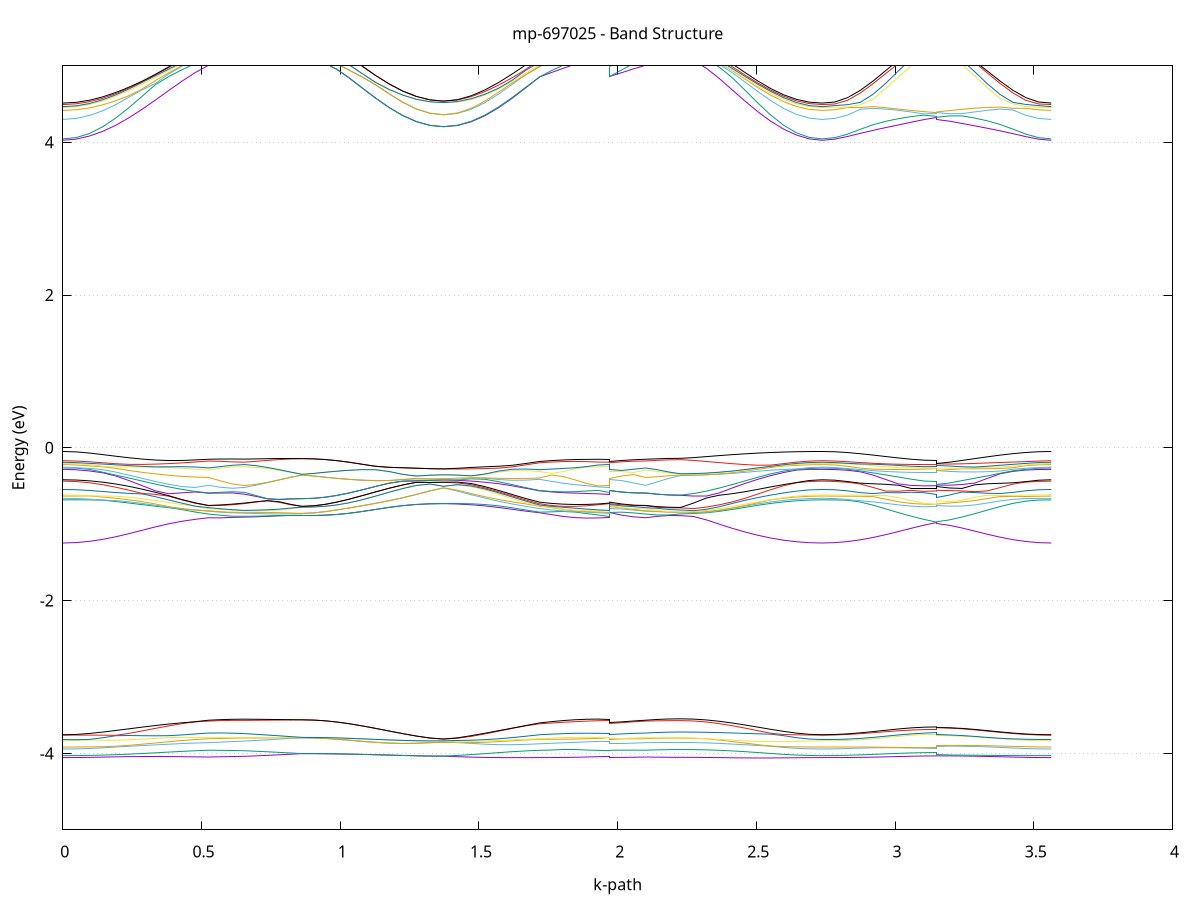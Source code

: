set title 'mp-697025 - Band Structure'
set xlabel 'k-path'
set ylabel 'Energy (eV)'
set grid y
set yrange [-5:5]
set terminal png size 800,600
set output 'mp-697025_bands_gnuplot.png'
plot '-' using 1:2 with lines notitle, '-' using 1:2 with lines notitle, '-' using 1:2 with lines notitle, '-' using 1:2 with lines notitle, '-' using 1:2 with lines notitle, '-' using 1:2 with lines notitle, '-' using 1:2 with lines notitle, '-' using 1:2 with lines notitle, '-' using 1:2 with lines notitle, '-' using 1:2 with lines notitle, '-' using 1:2 with lines notitle, '-' using 1:2 with lines notitle, '-' using 1:2 with lines notitle, '-' using 1:2 with lines notitle, '-' using 1:2 with lines notitle, '-' using 1:2 with lines notitle, '-' using 1:2 with lines notitle, '-' using 1:2 with lines notitle, '-' using 1:2 with lines notitle, '-' using 1:2 with lines notitle, '-' using 1:2 with lines notitle, '-' using 1:2 with lines notitle, '-' using 1:2 with lines notitle, '-' using 1:2 with lines notitle, '-' using 1:2 with lines notitle, '-' using 1:2 with lines notitle, '-' using 1:2 with lines notitle, '-' using 1:2 with lines notitle, '-' using 1:2 with lines notitle, '-' using 1:2 with lines notitle, '-' using 1:2 with lines notitle, '-' using 1:2 with lines notitle, '-' using 1:2 with lines notitle, '-' using 1:2 with lines notitle, '-' using 1:2 with lines notitle, '-' using 1:2 with lines notitle, '-' using 1:2 with lines notitle, '-' using 1:2 with lines notitle, '-' using 1:2 with lines notitle, '-' using 1:2 with lines notitle, '-' using 1:2 with lines notitle, '-' using 1:2 with lines notitle, '-' using 1:2 with lines notitle, '-' using 1:2 with lines notitle, '-' using 1:2 with lines notitle, '-' using 1:2 with lines notitle, '-' using 1:2 with lines notitle, '-' using 1:2 with lines notitle, '-' using 1:2 with lines notitle, '-' using 1:2 with lines notitle, '-' using 1:2 with lines notitle, '-' using 1:2 with lines notitle, '-' using 1:2 with lines notitle, '-' using 1:2 with lines notitle, '-' using 1:2 with lines notitle, '-' using 1:2 with lines notitle, '-' using 1:2 with lines notitle, '-' using 1:2 with lines notitle, '-' using 1:2 with lines notitle, '-' using 1:2 with lines notitle, '-' using 1:2 with lines notitle, '-' using 1:2 with lines notitle, '-' using 1:2 with lines notitle, '-' using 1:2 with lines notitle, '-' using 1:2 with lines notitle, '-' using 1:2 with lines notitle, '-' using 1:2 with lines notitle, '-' using 1:2 with lines notitle
0.000000 -11.712905
0.047757 -11.711305
0.095514 -11.706605
0.143271 -11.698905
0.191027 -11.688405
0.238784 -11.675305
0.286541 -11.660005
0.334298 -11.642905
0.382055 -11.624505
0.429812 -11.605705
0.477568 -11.587605
0.525325 -11.572005
0.525325 -11.572005
0.568484 -11.566405
0.611643 -11.560205
0.654802 -11.553505
0.654802 -11.553505
0.696391 -11.552405
0.737980 -11.551205
0.779568 -11.549605
0.821157 -11.547705
0.862746 -11.545305
0.862746 -11.545305
0.904257 -11.547405
0.945768 -11.554005
0.987279 -11.565005
1.028790 -11.578505
1.028790 -11.578505
1.077919 -11.595305
1.127047 -11.611105
1.176175 -11.624905
1.225304 -11.636205
1.274432 -11.644505
1.323561 -11.649505
1.372689 -11.651205
1.372689 -11.651205
1.422156 -11.650105
1.471622 -11.645505
1.521089 -11.637705
1.570555 -11.627005
1.620022 -11.613905
1.669489 -11.599105
1.718955 -11.583905
1.718955 -11.583905
1.761020 -11.571605
1.803084 -11.561505
1.845148 -11.554405
1.887212 -11.550605
1.929277 -11.550205
1.971341 -11.553505
1.971341 -11.583905
2.014500 -11.580805
2.057659 -11.576905
2.100818 -11.572005
2.100818 -11.572005
2.142882 -11.563205
2.184946 -11.557805
2.227011 -11.556005
2.227011 -11.556005
2.273369 -11.567205
2.319728 -11.588005
2.366086 -11.610205
2.412445 -11.631805
2.458803 -11.651805
2.505162 -11.669605
2.551520 -11.684805
2.597879 -11.696905
2.644237 -11.705705
2.690595 -11.711105
2.736954 -11.712905
2.736954 -11.712905
2.782759 -11.711305
2.828564 -11.706805
2.874369 -11.699305
2.920174 -11.689205
2.965979 -11.676905
3.011784 -11.662905
3.057589 -11.648305
3.103394 -11.635305
3.149199 -11.629405
3.149199 -11.607705
3.195177 -11.625005
3.241156 -11.643005
3.287134 -11.659905
3.333113 -11.675105
3.379091 -11.688205
3.425070 -11.698805
3.471048 -11.706605
3.517027 -11.711305
3.563005 -11.712905
e
0.000000 -11.585705
0.047757 -11.585205
0.095514 -11.583505
0.143271 -11.580705
0.191027 -11.576705
0.238784 -11.571605
0.286541 -11.565305
0.334298 -11.557905
0.382055 -11.549305
0.429812 -11.539705
0.477568 -11.529205
0.525325 -11.519305
0.525325 -11.519305
0.568484 -11.517605
0.611643 -11.515705
0.654802 -11.526305
0.654802 -11.526305
0.696391 -11.531005
0.737980 -11.535305
0.779568 -11.539205
0.821157 -11.542505
0.862746 -11.545305
0.862746 -11.545305
0.904257 -11.547405
0.945768 -11.554005
0.987279 -11.565005
1.028790 -11.578505
1.028790 -11.578505
1.077919 -11.595305
1.127047 -11.611105
1.176175 -11.624905
1.225304 -11.636205
1.274432 -11.644505
1.323561 -11.649505
1.372689 -11.651205
1.372689 -11.651205
1.422156 -11.648905
1.471622 -11.643105
1.521089 -11.633905
1.570555 -11.621505
1.620022 -11.606205
1.669489 -11.588405
1.718955 -11.568505
1.718955 -11.568505
1.761020 -11.563205
1.803084 -11.557105
1.845148 -11.550105
1.887212 -11.542405
1.929277 -11.534305
1.971341 -11.526305
1.971341 -11.568505
2.014500 -11.550905
2.057659 -11.533905
2.100818 -11.519305
2.100818 -11.519305
2.142882 -11.520705
2.184946 -11.521805
2.227011 -11.522205
2.227011 -11.522205
2.273369 -11.514505
2.319728 -11.512305
2.366086 -11.521605
2.412445 -11.533105
2.458803 -11.545205
2.505162 -11.556605
2.551520 -11.566605
2.597879 -11.574805
2.644237 -11.580805
2.690595 -11.584505
2.736954 -11.585705
2.736954 -11.585705
2.782759 -11.585005
2.828564 -11.582905
2.874369 -11.579505
2.920174 -11.574805
2.965979 -11.569105
3.011784 -11.562705
3.057589 -11.556605
3.103394 -11.567305
3.149199 -11.573405
3.149199 -11.605805
3.195177 -11.589605
3.241156 -11.576305
3.287134 -11.571305
3.333113 -11.573005
3.379091 -11.576705
3.425070 -11.580405
3.471048 -11.583305
3.517027 -11.585105
3.563005 -11.585705
e
0.000000 -11.485205
0.047757 -11.485605
0.095514 -11.486905
0.143271 -11.489205
0.191027 -11.492205
0.238784 -11.495905
0.286541 -11.500005
0.334298 -11.504305
0.382055 -11.508505
0.429812 -11.512405
0.477568 -11.515805
0.525325 -11.517505
0.525325 -11.517505
0.568484 -11.506605
0.611643 -11.511505
0.654802 -11.512805
0.654802 -11.512805
0.696391 -11.508805
0.737980 -11.504405
0.779568 -11.499605
0.821157 -11.494805
0.862746 -11.490405
0.862746 -11.490405
0.904257 -11.497405
0.945768 -11.505605
0.987279 -11.509905
1.028790 -11.510905
1.028790 -11.510905
1.077919 -11.509305
1.127047 -11.506205
1.176175 -11.502105
1.225304 -11.497405
1.274432 -11.492405
1.323561 -11.487405
1.372689 -11.483905
1.372689 -11.483905
1.422156 -11.488905
1.471622 -11.494205
1.521089 -11.499505
1.570555 -11.504605
1.620022 -11.509305
1.669489 -11.513505
1.718955 -11.517005
1.718955 -11.517005
1.761020 -11.518205
1.803084 -11.518605
1.845148 -11.518305
1.887212 -11.517205
1.929277 -11.515405
1.971341 -11.512805
1.971341 -11.517005
2.014500 -11.518405
2.057659 -11.518905
2.100818 -11.517505
2.100818 -11.517505
2.142882 -11.512405
2.184946 -11.507505
2.227011 -11.505105
2.227011 -11.505105
2.273369 -11.506805
2.319728 -11.504005
2.366086 -11.497205
2.412445 -11.493205
2.458803 -11.490605
2.505162 -11.488805
2.551520 -11.487505
2.597879 -11.486505
2.644237 -11.485805
2.690595 -11.485405
2.736954 -11.485205
2.736954 -11.485205
2.782759 -11.485805
2.828564 -11.489905
2.874369 -11.498005
2.920174 -11.509205
2.965979 -11.522705
3.011784 -11.537905
3.057589 -11.552605
3.103394 -11.549205
3.149199 -11.546205
3.149199 -11.533605
3.195177 -11.536805
3.241156 -11.538505
3.287134 -11.532605
3.333113 -11.520905
3.379091 -11.508405
3.425070 -11.497605
3.471048 -11.489405
3.517027 -11.485305
3.563005 -11.485205
e
0.000000 -11.483305
0.047757 -11.483205
0.095514 -11.483505
0.143271 -11.484705
0.191027 -11.487005
0.238784 -11.490005
0.286541 -11.493305
0.334298 -11.496605
0.382055 -11.499505
0.429812 -11.501505
0.477568 -11.501905
0.525325 -11.499805
0.525325 -11.499805
0.568484 -11.496605
0.611643 -11.492905
0.654802 -11.489205
0.654802 -11.489205
0.696391 -11.488505
0.737980 -11.487505
0.779568 -11.486805
0.821157 -11.487405
0.862746 -11.490405
0.862746 -11.490405
0.904257 -11.497405
0.945768 -11.505605
0.987279 -11.509905
1.028790 -11.510905
1.028790 -11.510905
1.077919 -11.509305
1.127047 -11.506205
1.176175 -11.502105
1.225304 -11.497405
1.274432 -11.492405
1.323561 -11.487405
1.372689 -11.483905
1.372689 -11.483905
1.422156 -11.485305
1.471622 -11.489905
1.521089 -11.494405
1.570555 -11.498405
1.620022 -11.501805
1.669489 -11.504005
1.718955 -11.504305
1.718955 -11.504305
1.761020 -11.502605
1.803084 -11.499105
1.845148 -11.494105
1.887212 -11.489305
1.929277 -11.487605
1.971341 -11.489205
1.971341 -11.504305
2.014500 -11.503705
2.057659 -11.502205
2.100818 -11.499805
2.100818 -11.499805
2.142882 -11.496405
2.184946 -11.492005
2.227011 -11.489605
2.227011 -11.489605
2.273369 -11.489405
2.319728 -11.489005
2.366086 -11.488305
2.412445 -11.487505
2.458803 -11.486705
2.505162 -11.485805
2.551520 -11.485005
2.597879 -11.484305
2.644237 -11.483705
2.690595 -11.483405
2.736954 -11.483305
2.736954 -11.483305
2.782759 -11.483805
2.828564 -11.485805
2.874369 -11.489405
2.920174 -11.494405
2.965979 -11.500505
3.011784 -11.507505
3.057589 -11.514805
3.103394 -11.521305
3.149199 -11.524505
3.149199 -11.526205
3.195177 -11.521605
3.241156 -11.514305
3.287134 -11.507005
3.333113 -11.500205
3.379091 -11.494205
3.425070 -11.489405
3.471048 -11.486205
3.517027 -11.484405
3.563005 -11.483305
e
0.000000 -11.482305
0.047757 -11.482105
0.095514 -11.481405
0.143271 -11.480105
0.191027 -11.478305
0.238784 -11.476305
0.286541 -11.474205
0.334298 -11.472205
0.382055 -11.470905
0.429812 -11.470805
0.477568 -11.472905
0.525325 -11.478305
0.525325 -11.478305
0.568484 -11.486705
0.611643 -11.483105
0.654802 -11.474405
0.654802 -11.474405
0.696391 -11.473105
0.737980 -11.472805
0.779568 -11.473405
0.821157 -11.475605
0.862746 -11.475705
0.862746 -11.475705
0.904257 -11.469105
0.945768 -11.462205
0.987279 -11.459405
1.028790 -11.459005
1.028790 -11.459005
1.077919 -11.460105
1.127047 -11.462205
1.176175 -11.465105
1.225304 -11.468505
1.274432 -11.472505
1.323561 -11.476905
1.372689 -11.480205
1.372689 -11.480205
1.422156 -11.478505
1.471622 -11.474005
1.521089 -11.469905
1.570555 -11.466305
1.620022 -11.463205
1.669489 -11.461205
1.718955 -11.461405
1.718955 -11.461405
1.761020 -11.461605
1.803084 -11.462505
1.845148 -11.464405
1.887212 -11.467005
1.929277 -11.470505
1.971341 -11.474405
1.971341 -11.461405
2.014500 -11.464305
2.057659 -11.469805
2.100818 -11.478305
2.100818 -11.478305
2.142882 -11.482305
2.184946 -11.486605
2.227011 -11.488805
2.227011 -11.488805
2.273369 -11.488705
2.319728 -11.488305
2.366086 -11.487705
2.412445 -11.486905
2.458803 -11.486005
2.505162 -11.485105
2.551520 -11.484205
2.597879 -11.483405
2.644237 -11.482805
2.690595 -11.482405
2.736954 -11.482305
2.736954 -11.482305
2.782759 -11.481605
2.828564 -11.478505
2.874369 -11.473205
2.920174 -11.466205
2.965979 -11.457605
3.011784 -11.448005
3.057589 -11.438205
3.103394 -11.429805
3.149199 -11.426205
3.149199 -11.426705
3.195177 -11.430205
3.241156 -11.438405
3.287134 -11.448105
3.333113 -11.457605
3.379091 -11.466205
3.425070 -11.473205
3.471048 -11.478405
3.517027 -11.481605
3.563005 -11.482305
e
0.000000 -11.477905
0.047757 -11.478005
0.095514 -11.478205
0.143271 -11.477505
0.191027 -11.475805
0.238784 -11.473605
0.286541 -11.470905
0.334298 -11.468105
0.382055 -11.465205
0.429812 -11.462405
0.477568 -11.459805
0.525325 -11.457605
0.525325 -11.457605
0.568484 -11.458405
0.611643 -11.459705
0.654802 -11.461405
0.654802 -11.461405
0.696391 -11.465305
0.737980 -11.469405
0.779568 -11.473205
0.821157 -11.474605
0.862746 -11.475705
0.862746 -11.475705
0.904257 -11.469105
0.945768 -11.462205
0.987279 -11.459405
1.028790 -11.459005
1.028790 -11.459005
1.077919 -11.460105
1.127047 -11.462205
1.176175 -11.465105
1.225304 -11.468505
1.274432 -11.472505
1.323561 -11.476905
1.372689 -11.480205
1.372689 -11.480205
1.422156 -11.475905
1.471622 -11.471805
1.521089 -11.468105
1.570555 -11.465005
1.620022 -11.462605
1.669489 -11.460605
1.718955 -11.458605
1.718955 -11.458605
1.761020 -11.458205
1.803084 -11.458405
1.845148 -11.459005
1.887212 -11.459305
1.929277 -11.458805
1.971341 -11.461405
1.971341 -11.458605
2.014500 -11.457605
2.057659 -11.457305
2.100818 -11.457605
2.100818 -11.457605
2.142882 -11.455905
2.184946 -11.454405
2.227011 -11.452105
2.227011 -11.452105
2.273369 -11.458905
2.319728 -11.468305
2.366086 -11.474305
2.412445 -11.477305
2.458803 -11.478605
2.505162 -11.478905
2.551520 -11.478805
2.597879 -11.478505
2.644237 -11.478205
2.690595 -11.478005
2.736954 -11.477905
2.736954 -11.477905
2.782759 -11.477805
2.828564 -11.475805
2.874369 -11.470905
2.920174 -11.463805
2.965979 -11.454905
3.011784 -11.444705
3.057589 -11.434005
3.103394 -11.424405
3.149199 -11.420005
3.149199 -11.421205
3.195177 -11.425505
3.241156 -11.434805
3.287134 -11.445305
3.333113 -11.455305
3.379091 -11.464105
3.425070 -11.471105
3.471048 -11.475805
3.517027 -11.477705
3.563005 -11.477905
e
0.000000 -11.319205
0.047757 -11.320505
0.095514 -11.324605
0.143271 -11.331305
0.191027 -11.340305
0.238784 -11.351405
0.286541 -11.364105
0.334298 -11.378005
0.382055 -11.392305
0.429812 -11.406105
0.477568 -11.418105
0.525325 -11.426705
0.525325 -11.426705
0.568484 -11.432205
0.611643 -11.439305
0.654802 -11.445005
0.654802 -11.445005
0.696391 -11.442905
0.737980 -11.440905
0.779568 -11.439305
0.821157 -11.438105
0.862746 -11.437305
0.862746 -11.437305
0.904257 -11.434605
0.945768 -11.425805
0.987279 -11.412105
1.028790 -11.396505
1.028790 -11.396505
1.077919 -11.378005
1.127047 -11.360805
1.176175 -11.345905
1.225304 -11.333805
1.274432 -11.324905
1.323561 -11.319405
1.372689 -11.317605
1.372689 -11.317605
1.422156 -11.319505
1.471622 -11.325105
1.521089 -11.334405
1.570555 -11.346805
1.620022 -11.362105
1.669489 -11.379605
1.718955 -11.398805
1.718955 -11.398805
1.761020 -11.411305
1.803084 -11.423805
1.845148 -11.435405
1.887212 -11.445005
1.929277 -11.449605
1.971341 -11.445005
1.971341 -11.398805
2.014500 -11.408905
2.057659 -11.418905
2.100818 -11.426705
2.100818 -11.426705
2.142882 -11.436005
2.184946 -11.445905
2.227011 -11.451805
2.227011 -11.451805
2.273369 -11.448305
2.319728 -11.437005
2.366086 -11.420205
2.412445 -11.400805
2.458803 -11.381305
2.505162 -11.363105
2.551520 -11.347205
2.597879 -11.334305
2.644237 -11.324805
2.690595 -11.320505
2.736954 -11.319205
2.736954 -11.319205
2.782759 -11.320405
2.828564 -11.323905
2.874369 -11.329705
2.920174 -11.337405
2.965979 -11.346805
3.011784 -11.357305
3.057589 -11.368305
3.103394 -11.378005
3.149199 -11.382605
3.149199 -11.381905
3.195177 -11.377505
3.241156 -11.368005
3.287134 -11.357205
3.333113 -11.346705
3.379091 -11.337405
3.425070 -11.329705
3.471048 -11.323905
3.517027 -11.320405
3.563005 -11.319205
e
0.000000 -11.317005
0.047757 -11.317905
0.095514 -11.320705
0.143271 -11.325505
0.191027 -11.332105
0.238784 -11.340605
0.286541 -11.350905
0.334298 -11.362905
0.382055 -11.376605
0.429812 -11.391705
0.477568 -11.407905
0.525325 -11.424405
0.525325 -11.424405
0.568484 -11.432005
0.611643 -11.434905
0.654802 -11.434805
0.654802 -11.434805
0.696391 -11.435505
0.737980 -11.436005
0.779568 -11.436405
0.821157 -11.436705
0.862746 -11.437305
0.862746 -11.437305
0.904257 -11.434605
0.945768 -11.425805
0.987279 -11.412105
1.028790 -11.396505
1.028790 -11.396505
1.077919 -11.378005
1.127047 -11.360805
1.176175 -11.345905
1.225304 -11.333805
1.274432 -11.324905
1.323561 -11.319405
1.372689 -11.317605
1.372689 -11.317605
1.422156 -11.319405
1.471622 -11.325005
1.521089 -11.334205
1.570555 -11.346605
1.620022 -11.361905
1.669489 -11.379405
1.718955 -11.397705
1.718955 -11.397705
1.761020 -11.405705
1.803084 -11.413105
1.845148 -11.419905
1.887212 -11.425805
1.929277 -11.430905
1.971341 -11.434805
1.971341 -11.397705
2.014500 -11.407605
2.057659 -11.416105
2.100818 -11.424405
2.100818 -11.424405
2.142882 -11.429705
2.184946 -11.431305
2.227011 -11.431805
2.227011 -11.431805
2.273369 -11.422905
2.319728 -11.407805
2.366086 -11.392005
2.412445 -11.376705
2.458803 -11.362605
2.505162 -11.350005
2.551520 -11.339205
2.597879 -11.330605
2.644237 -11.324305
2.690595 -11.318905
2.736954 -11.317005
2.736954 -11.317005
2.782759 -11.318205
2.828564 -11.321805
2.874369 -11.327705
2.920174 -11.335605
2.965979 -11.345105
3.011784 -11.355605
3.057589 -11.366205
3.103394 -11.375005
3.149199 -11.378705
3.149199 -11.377905
3.195177 -11.374205
3.241156 -11.365605
3.287134 -11.355305
3.333113 -11.344905
3.379091 -11.335505
3.425070 -11.327705
3.471048 -11.321805
3.517027 -11.318205
3.563005 -11.317005
e
0.000000 -4.055205
0.047757 -4.054405
0.095514 -4.052005
0.143271 -4.048705
0.191027 -4.045205
0.238784 -4.042505
0.286541 -4.041005
0.334298 -4.040805
0.382055 -4.041705
0.429812 -4.043405
0.477568 -4.045405
0.525325 -4.047505
0.525325 -4.047505
0.568484 -4.044405
0.611643 -4.041205
0.654802 -4.038105
0.654802 -4.038105
0.696391 -4.032305
0.737980 -4.025705
0.779568 -4.018505
0.821157 -4.010805
0.862746 -4.002805
0.862746 -4.002805
0.904257 -4.003305
0.945768 -4.004605
0.987279 -4.006705
1.028790 -4.009405
1.028790 -4.009405
1.077919 -4.013205
1.127047 -4.017505
1.176175 -4.022205
1.225304 -4.027105
1.274432 -4.031605
1.323561 -4.034905
1.372689 -4.036005
1.372689 -4.036005
1.422156 -4.043205
1.471622 -4.048705
1.521089 -4.052605
1.570555 -4.055005
1.620022 -4.056005
1.669489 -4.055805
1.718955 -4.054705
1.718955 -4.054705
1.761020 -4.054405
1.803084 -4.053105
1.845148 -4.050805
1.887212 -4.047405
1.929277 -4.043105
1.971341 -4.038105
1.971341 -4.054705
2.014500 -4.052705
2.057659 -4.050305
2.100818 -4.047505
2.100818 -4.047505
2.142882 -4.049605
2.184946 -4.050905
2.227011 -4.051405
2.227011 -4.051405
2.273369 -4.051905
2.319728 -4.053405
2.366086 -4.055405
2.412445 -4.057505
2.458803 -4.059205
2.505162 -4.059905
2.551520 -4.059705
2.597879 -4.058505
2.644237 -4.057005
2.690595 -4.055705
2.736954 -4.055205
2.736954 -4.055205
2.782759 -4.054905
2.828564 -4.054005
2.874369 -4.052105
2.920174 -4.049205
2.965979 -4.045405
3.011784 -4.041105
3.057589 -4.037105
3.103394 -4.034205
3.149199 -4.033205
3.149199 -4.032305
3.195177 -4.032805
3.241156 -4.034405
3.287134 -4.037005
3.333113 -4.040305
3.379091 -4.044205
3.425070 -4.048205
3.471048 -4.051805
3.517027 -4.054305
3.563005 -4.055205
e
0.000000 -4.029505
0.047757 -4.028705
0.095514 -4.026405
0.143271 -4.022505
0.191027 -4.017005
0.238784 -4.009905
0.286541 -4.001505
0.334298 -3.992305
0.382055 -3.982805
0.429812 -3.973505
0.477568 -3.965205
0.525325 -3.958205
0.525325 -3.958205
0.568484 -3.959905
0.611643 -3.962305
0.654802 -3.965405
0.654802 -3.965405
0.696391 -3.971905
0.737980 -3.979005
0.779568 -3.986705
0.821157 -3.994705
0.862746 -4.002805
0.862746 -4.002805
0.904257 -4.003305
0.945768 -4.004605
0.987279 -4.006705
1.028790 -4.009405
1.028790 -4.009405
1.077919 -4.013205
1.127047 -4.017505
1.176175 -4.022205
1.225304 -4.027105
1.274432 -4.031605
1.323561 -4.034805
1.372689 -4.036005
1.372689 -4.036005
1.422156 -4.027005
1.471622 -4.016005
1.521089 -4.003405
1.570555 -3.990205
1.620022 -3.977705
1.669489 -3.967405
1.718955 -3.959605
1.718955 -3.959605
1.761020 -3.956105
1.803084 -3.954405
1.845148 -3.954405
1.887212 -3.956305
1.929277 -3.960005
1.971341 -3.965405
1.971341 -3.959605
2.014500 -3.957705
2.057659 -3.957405
2.100818 -3.958205
2.100818 -3.958205
2.142882 -3.953505
2.184946 -3.950605
2.227011 -3.949605
2.227011 -3.949605
2.273369 -3.950705
2.319728 -3.954105
2.366086 -3.959705
2.412445 -3.967505
2.458803 -3.977405
2.505162 -3.988805
2.551520 -4.000805
2.597879 -4.012205
2.644237 -4.021405
2.690595 -4.027405
2.736954 -4.029505
2.736954 -4.029505
2.782759 -4.028305
2.828564 -4.024705
2.874369 -4.019405
2.920174 -4.012905
2.965979 -4.006005
3.011784 -3.999505
3.057589 -3.994005
3.103394 -3.990205
3.149199 -3.988905
3.149199 -4.020405
3.195177 -4.020905
3.241156 -4.022205
3.287134 -4.024005
3.333113 -4.025905
3.379091 -4.027505
3.425070 -4.028605
3.471048 -4.029205
3.517027 -4.029405
3.563005 -4.029505
e
0.000000 -3.942805
0.047757 -3.941005
0.095514 -3.935505
0.143271 -3.927105
0.191027 -3.917005
0.238784 -3.907205
0.286541 -3.897905
0.334298 -3.888705
0.382055 -3.879705
0.429812 -3.871505
0.477568 -3.864605
0.525325 -3.859505
0.525325 -3.859505
0.568484 -3.852705
0.611643 -3.845605
0.654802 -3.838605
0.654802 -3.838605
0.696391 -3.830805
0.737980 -3.822105
0.779568 -3.812605
0.821157 -3.802605
0.862746 -3.796305
0.862746 -3.796305
0.904257 -3.798505
0.945768 -3.804805
0.987279 -3.814505
1.028790 -3.826405
1.028790 -3.826405
1.077919 -3.841705
1.127047 -3.855605
1.176175 -3.865605
1.225304 -3.869805
1.274432 -3.867405
1.323561 -3.860105
1.372689 -3.855105
1.372689 -3.855105
1.422156 -3.859405
1.471622 -3.868605
1.521089 -3.879905
1.570555 -3.885805
1.620022 -3.886205
1.669489 -3.881805
1.718955 -3.874405
1.718955 -3.874405
1.761020 -3.868005
1.803084 -3.861705
1.845148 -3.855405
1.887212 -3.849305
1.929277 -3.843605
1.971341 -3.838605
1.971341 -3.874405
2.014500 -3.870905
2.057659 -3.865805
2.100818 -3.859505
2.100818 -3.859505
2.142882 -3.858105
2.184946 -3.857205
2.227011 -3.856905
2.227011 -3.856905
2.273369 -3.858405
2.319728 -3.862705
2.366086 -3.869405
2.412445 -3.877705
2.458803 -3.887005
2.505162 -3.896205
2.551520 -3.905805
2.597879 -3.921705
2.644237 -3.933505
2.690595 -3.940505
2.736954 -3.942805
2.736954 -3.942805
2.782759 -3.941005
2.828564 -3.936305
2.874369 -3.931005
2.920174 -3.927105
2.965979 -3.925405
3.011784 -3.926005
3.057589 -3.928305
3.103394 -3.930505
3.149199 -3.931405
3.149199 -3.903705
3.195177 -3.904205
3.241156 -3.905905
3.287134 -3.909105
3.333113 -3.914305
3.379091 -3.921405
3.425070 -3.929205
3.471048 -3.936305
3.517027 -3.941105
3.563005 -3.942805
e
0.000000 -3.916705
0.047757 -3.916605
0.095514 -3.915505
0.143271 -3.912305
0.191027 -3.905605
0.238784 -3.894405
0.286541 -3.879705
0.334298 -3.863505
0.382055 -3.847205
0.429812 -3.831905
0.477568 -3.818505
0.525325 -3.807805
0.525325 -3.807805
0.568484 -3.804605
0.611643 -3.800305
0.654802 -3.798405
0.654802 -3.798405
0.696391 -3.797905
0.737980 -3.797305
0.779568 -3.796705
0.821157 -3.796205
0.862746 -3.796305
0.862746 -3.796305
0.904257 -3.798505
0.945768 -3.804805
0.987279 -3.814505
1.028790 -3.826405
1.028790 -3.826405
1.077919 -3.841705
1.127047 -3.855605
1.176175 -3.865605
1.225304 -3.869805
1.274432 -3.867405
1.323561 -3.860105
1.372689 -3.855105
1.372689 -3.855105
1.422156 -3.852705
1.471622 -3.859805
1.521089 -3.854905
1.570555 -3.845605
1.620022 -3.834505
1.669489 -3.823605
1.718955 -3.814305
1.718955 -3.814305
1.761020 -3.814705
1.803084 -3.813905
1.845148 -3.811805
1.887212 -3.808405
1.929277 -3.803905
1.971341 -3.798405
1.971341 -3.814305
2.014500 -3.809705
2.057659 -3.809505
2.100818 -3.807805
2.100818 -3.807805
2.142882 -3.801605
2.184946 -3.799005
2.227011 -3.799705
2.227011 -3.799705
2.273369 -3.801805
2.319728 -3.809705
2.366086 -3.824905
2.412445 -3.843905
2.458803 -3.864905
2.505162 -3.886005
2.551520 -3.904105
2.597879 -3.910805
2.644237 -3.914805
2.690595 -3.916405
2.736954 -3.916705
2.736954 -3.916705
2.782759 -3.916605
2.828564 -3.916405
2.874369 -3.916605
2.920174 -3.917705
2.965979 -3.919805
3.011784 -3.922505
3.057589 -3.924505
3.103394 -3.925905
3.149199 -3.926405
3.149199 -3.895505
3.195177 -3.895705
3.241156 -3.896305
3.287134 -3.897605
3.333113 -3.900005
3.379091 -3.903405
3.425070 -3.907805
3.471048 -3.912205
3.517027 -3.915505
3.563005 -3.916705
e
0.000000 -3.836005
0.047757 -3.831005
0.095514 -3.825405
0.143271 -3.828305
0.191027 -3.827705
0.238784 -3.822805
0.286541 -3.814005
0.334298 -3.802705
0.382055 -3.793005
0.429812 -3.790105
0.477568 -3.791705
0.525325 -3.794505
0.525325 -3.794505
0.568484 -3.793205
0.611643 -3.794505
0.654802 -3.795005
0.654802 -3.795005
0.696391 -3.794805
0.737980 -3.794705
0.779568 -3.794605
0.821157 -3.794605
0.862746 -3.790705
0.862746 -3.790705
0.904257 -3.791505
0.945768 -3.793805
0.987279 -3.797505
1.028790 -3.802405
1.028790 -3.802405
1.077919 -3.809205
1.127047 -3.816505
1.176175 -3.823605
1.225304 -3.829805
1.274432 -3.834505
1.323561 -3.836605
1.372689 -3.836105
1.372689 -3.836105
1.422156 -3.849905
1.471622 -3.844505
1.521089 -3.838305
1.570555 -3.831205
1.620022 -3.823405
1.669489 -3.815605
1.718955 -3.808305
1.718955 -3.808305
1.761020 -3.800205
1.803084 -3.794305
1.845148 -3.790705
1.887212 -3.789705
1.929277 -3.791205
1.971341 -3.795005
1.971341 -3.808305
2.014500 -3.805205
2.057659 -3.798505
2.100818 -3.794505
2.100818 -3.794505
2.142882 -3.797305
2.184946 -3.797805
2.227011 -3.796505
2.227011 -3.796505
2.273369 -3.799905
2.319728 -3.807705
2.366086 -3.816605
2.412445 -3.826605
2.458803 -3.836005
2.505162 -3.842905
2.551520 -3.846505
2.597879 -3.846205
2.644237 -3.842905
2.690595 -3.838305
2.736954 -3.836005
2.736954 -3.836005
2.782759 -3.834305
2.828564 -3.829305
2.874369 -3.820905
2.920174 -3.808705
2.965979 -3.793305
3.011784 -3.776905
3.057589 -3.762305
3.103394 -3.752105
3.149199 -3.748505
3.149199 -3.765605
3.195177 -3.768205
3.241156 -3.775205
3.287134 -3.785105
3.333113 -3.796005
3.379091 -3.807305
3.425070 -3.818705
3.471048 -3.828005
3.517027 -3.833905
3.563005 -3.836005
e
0.000000 -3.818805
0.047757 -3.821005
0.095514 -3.816905
0.143271 -3.795505
0.191027 -3.768705
0.238784 -3.765805
0.286541 -3.768305
0.334298 -3.769905
0.382055 -3.767905
0.429812 -3.758505
0.477568 -3.745505
0.525325 -3.733605
0.525325 -3.733605
0.568484 -3.732705
0.611643 -3.735305
0.654802 -3.741305
0.654802 -3.741305
0.696391 -3.750005
0.737980 -3.759605
0.779568 -3.769905
0.821157 -3.780505
0.862746 -3.790705
0.862746 -3.790705
0.904257 -3.791505
0.945768 -3.793805
0.987279 -3.797505
1.028790 -3.802405
1.028790 -3.802405
1.077919 -3.809205
1.127047 -3.816505
1.176175 -3.823605
1.225304 -3.829805
1.274432 -3.834505
1.323561 -3.836605
1.372689 -3.836105
1.372689 -3.836105
1.422156 -3.830805
1.471622 -3.827405
1.521089 -3.820105
1.570555 -3.808805
1.620022 -3.793505
1.669489 -3.775105
1.718955 -3.755905
1.718955 -3.755905
1.761020 -3.747905
1.803084 -3.741605
1.845148 -3.737505
1.887212 -3.736005
1.929277 -3.737305
1.971341 -3.741305
1.971341 -3.755905
2.014500 -3.745405
2.057659 -3.737905
2.100818 -3.733605
2.100818 -3.733605
2.142882 -3.726405
2.184946 -3.721905
2.227011 -3.720305
2.227011 -3.720305
2.273369 -3.721205
2.319728 -3.723905
2.366086 -3.727905
2.412445 -3.732805
2.458803 -3.738205
2.505162 -3.743705
2.551520 -3.748805
2.597879 -3.767905
2.644237 -3.794205
2.690595 -3.812205
2.736954 -3.818805
2.736954 -3.818705
2.782759 -3.817505
2.828564 -3.813005
2.874369 -3.804005
2.920174 -3.790805
2.965979 -3.774905
3.011784 -3.758705
3.057589 -3.744705
3.103394 -3.735205
3.149199 -3.731905
3.149199 -3.755905
3.195177 -3.758605
3.241156 -3.766305
3.287134 -3.777705
3.333113 -3.790805
3.379091 -3.802305
3.425070 -3.810105
3.471048 -3.815005
3.517027 -3.817805
3.563005 -3.818805
e
0.000000 -3.761605
0.047757 -3.760205
0.095514 -3.760305
0.143271 -3.761605
0.191027 -3.763505
0.238784 -3.738105
0.286541 -3.705405
0.334298 -3.672205
0.382055 -3.640005
0.429812 -3.610505
0.477568 -3.586605
0.525325 -3.577305
0.525325 -3.577305
0.568484 -3.571205
0.611643 -3.568205
0.654802 -3.568105
0.654802 -3.568105
0.696391 -3.566805
0.737980 -3.565405
0.779568 -3.563905
0.821157 -3.562305
0.862746 -3.560605
0.862746 -3.560605
0.904257 -3.563905
0.945768 -3.573505
0.987279 -3.589105
1.028790 -3.609705
1.028790 -3.609705
1.077919 -3.639105
1.127047 -3.672305
1.176175 -3.707005
1.225304 -3.741305
1.274432 -3.773005
1.323561 -3.799205
1.372689 -3.811905
1.372689 -3.811905
1.422156 -3.801605
1.471622 -3.777505
1.521089 -3.745705
1.570555 -3.709605
1.620022 -3.671605
1.669489 -3.638905
1.718955 -3.612305
1.718955 -3.612305
1.761020 -3.602205
1.803084 -3.593105
1.845148 -3.584905
1.887212 -3.578005
1.929277 -3.572305
1.971341 -3.568105
1.971341 -3.612305
2.014500 -3.598005
2.057659 -3.586305
2.100818 -3.577305
2.100818 -3.577305
2.142882 -3.573805
2.184946 -3.571705
2.227011 -3.571105
2.227011 -3.571105
2.273369 -3.575605
2.319728 -3.588805
2.366086 -3.609805
2.412445 -3.637105
2.458803 -3.668705
2.505162 -3.702605
2.551520 -3.736505
2.597879 -3.753205
2.644237 -3.756805
2.690595 -3.759505
2.736954 -3.761605
2.736954 -3.761605
2.782759 -3.759105
2.828564 -3.752005
2.874369 -3.741605
2.920174 -3.729105
2.965979 -3.716105
3.011784 -3.704005
3.057589 -3.694405
3.103394 -3.688305
3.149199 -3.686205
3.149199 -3.664305
3.195177 -3.667905
3.241156 -3.677605
3.287134 -3.691705
3.333113 -3.708305
3.379091 -3.725005
3.425070 -3.739905
3.471048 -3.751605
3.517027 -3.759005
3.563005 -3.761605
e
0.000000 -3.755805
0.047757 -3.752105
0.095514 -3.739205
0.143271 -3.721005
0.191027 -3.700105
0.238784 -3.678105
0.286541 -3.656005
0.334298 -3.635005
0.382055 -3.615905
0.429812 -3.599605
0.477568 -3.585305
0.525325 -3.565805
0.525325 -3.565805
0.568484 -3.558405
0.611643 -3.553705
0.654802 -3.551805
0.654802 -3.551805
0.696391 -3.553505
0.737980 -3.555205
0.779568 -3.557005
0.821157 -3.558805
0.862746 -3.560605
0.862746 -3.560605
0.904257 -3.563905
0.945768 -3.573505
0.987279 -3.589105
1.028790 -3.609705
1.028790 -3.609705
1.077919 -3.639105
1.127047 -3.672305
1.176175 -3.707005
1.225304 -3.741305
1.274432 -3.773005
1.323561 -3.799205
1.372689 -3.811905
1.372689 -3.811905
1.422156 -3.796505
1.471622 -3.768205
1.521089 -3.736205
1.570555 -3.702705
1.620022 -3.669705
1.669489 -3.634705
1.718955 -3.601405
1.718955 -3.601405
1.761020 -3.584405
1.803084 -3.570505
1.845148 -3.560105
1.887212 -3.553405
1.929277 -3.550705
1.971341 -3.551805
1.971341 -3.601405
2.014500 -3.587605
2.057659 -3.575605
2.100818 -3.565805
2.100818 -3.565805
2.142882 -3.555705
2.184946 -3.549605
2.227011 -3.547505
2.227011 -3.547505
2.273369 -3.551205
2.319728 -3.562205
2.366086 -3.579505
2.412445 -3.602005
2.458803 -3.628205
2.505162 -3.656305
2.551520 -3.684605
2.597879 -3.711405
2.644237 -3.734505
2.690595 -3.750705
2.736954 -3.755805
2.736954 -3.755805
2.782759 -3.752905
2.828564 -3.744305
2.874369 -3.731105
2.920174 -3.714805
2.965979 -3.697205
3.011784 -3.680305
3.057589 -3.666205
3.103394 -3.657005
3.149199 -3.653705
3.149199 -3.661905
3.195177 -3.664705
3.241156 -3.673005
3.287134 -3.686105
3.333113 -3.702105
3.379091 -3.718805
3.425070 -3.734105
3.471048 -3.746005
3.517027 -3.753305
3.563005 -3.755805
e
0.000000 -1.246005
0.047757 -1.240605
0.095514 -1.224605
0.143271 -1.198705
0.191027 -1.164405
0.238784 -1.123505
0.286541 -1.079005
0.334298 -1.034505
0.382055 -0.994205
0.429812 -0.961305
0.477568 -0.936005
0.525325 -0.915305
0.525325 -0.915305
0.568484 -0.917105
0.611643 -0.909905
0.654802 -0.907205
0.654802 -0.907205
0.696391 -0.903505
0.737980 -0.896905
0.779568 -0.889405
0.821157 -0.885705
0.862746 -0.884205
0.862746 -0.884205
0.904257 -0.884205
0.945768 -0.881305
0.987279 -0.872705
1.028790 -0.858005
1.028790 -0.858005
1.077919 -0.834305
1.127047 -0.806705
1.176175 -0.779405
1.225304 -0.756805
1.274432 -0.741305
1.323561 -0.732805
1.372689 -0.730105
1.372689 -0.730105
1.422156 -0.735505
1.471622 -0.745205
1.521089 -0.760105
1.570555 -0.780405
1.620022 -0.804505
1.669489 -0.829105
1.718955 -0.850105
1.718955 -0.850105
1.761020 -0.873805
1.803084 -0.898005
1.845148 -0.913505
1.887212 -0.919905
1.929277 -0.917405
1.971341 -0.907205
1.971341 -0.850105
2.014500 -0.881505
2.057659 -0.903505
2.100818 -0.915305
2.100818 -0.915305
2.142882 -0.896805
2.184946 -0.885805
2.227011 -0.888005
2.227011 -0.888005
2.273369 -0.898405
2.319728 -0.943205
2.366086 -0.999105
2.412445 -1.052905
2.458803 -1.101805
2.505162 -1.144505
2.551520 -1.180405
2.597879 -1.208805
2.644237 -1.229405
2.690595 -1.241805
2.736954 -1.246005
2.736954 -1.246005
2.782759 -1.241205
2.828564 -1.227205
2.874369 -1.204405
2.920174 -1.173905
2.965979 -1.137005
3.011784 -1.096005
3.057589 -1.053805
3.103394 -1.013305
3.149199 -0.977405
3.149199 -0.990305
3.195177 -1.013805
3.241156 -1.049505
3.287134 -1.090105
3.333113 -1.131605
3.379091 -1.169905
3.425070 -1.202105
3.471048 -1.226105
3.517027 -1.241005
3.563005 -1.246005
e
0.000000 -0.680905
0.047757 -0.680805
0.095514 -0.681105
0.143271 -0.685005
0.191027 -0.702505
0.238784 -0.722805
0.286541 -0.744005
0.334298 -0.764705
0.382055 -0.783605
0.429812 -0.808605
0.477568 -0.840805
0.525325 -0.866805
0.525325 -0.866805
0.568484 -0.881905
0.611643 -0.895405
0.654802 -0.896005
0.654802 -0.896005
0.696391 -0.894705
0.737980 -0.891505
0.779568 -0.888205
0.821157 -0.884705
0.862746 -0.884205
0.862746 -0.884205
0.904257 -0.884205
0.945768 -0.881305
0.987279 -0.872705
1.028790 -0.858005
1.028790 -0.858005
1.077919 -0.834305
1.127047 -0.806705
1.176175 -0.779405
1.225304 -0.756805
1.274432 -0.741305
1.323561 -0.732805
1.372689 -0.730105
1.372689 -0.730105
1.422156 -0.728705
1.471622 -0.732205
1.521089 -0.742005
1.570555 -0.759605
1.620022 -0.784805
1.669489 -0.814105
1.718955 -0.842305
1.718955 -0.842305
1.761020 -0.838005
1.803084 -0.833305
1.845148 -0.840405
1.887212 -0.860005
1.929277 -0.879305
1.971341 -0.896005
1.971341 -0.842305
2.014500 -0.842005
2.057659 -0.852005
2.100818 -0.866805
2.100818 -0.866805
2.142882 -0.879005
2.184946 -0.878505
2.227011 -0.865305
2.227011 -0.865305
2.273369 -0.859705
2.319728 -0.850005
2.366086 -0.832205
2.412445 -0.807205
2.458803 -0.779505
2.505162 -0.752205
2.551520 -0.727705
2.597879 -0.707605
2.644237 -0.692805
2.690595 -0.683905
2.736954 -0.680905
2.736954 -0.680905
2.782759 -0.681905
2.828564 -0.686105
2.874369 -0.708905
2.920174 -0.750605
2.965979 -0.798905
3.011784 -0.848105
3.057589 -0.894505
3.103394 -0.936405
3.149199 -0.972405
3.149199 -0.968205
3.195177 -0.943705
3.241156 -0.906105
3.287134 -0.862205
3.333113 -0.814805
3.379091 -0.768005
3.425070 -0.727105
3.471048 -0.697705
3.517027 -0.683905
3.563005 -0.680905
e
0.000000 -0.660605
0.047757 -0.663305
0.095514 -0.671505
0.143271 -0.683405
0.191027 -0.691005
0.238784 -0.706505
0.286541 -0.728205
0.334298 -0.752205
0.382055 -0.776905
0.429812 -0.799705
0.477568 -0.814505
0.525325 -0.829305
0.525325 -0.829305
0.568484 -0.841905
0.611643 -0.851005
0.654802 -0.855805
0.654802 -0.855805
0.696391 -0.860105
0.737980 -0.863805
0.779568 -0.865605
0.821157 -0.863605
0.862746 -0.858405
0.862746 -0.858405
0.904257 -0.851805
0.945768 -0.835505
0.987279 -0.813705
1.028790 -0.789105
1.028790 -0.789105
1.077919 -0.758605
1.127047 -0.726705
1.176175 -0.692205
1.225304 -0.653505
1.274432 -0.610005
1.323561 -0.563405
1.372689 -0.524605
1.372689 -0.524605
1.422156 -0.566905
1.471622 -0.613405
1.521089 -0.658205
1.570555 -0.699305
1.620022 -0.735105
1.669489 -0.766205
1.718955 -0.794405
1.718955 -0.794405
1.761020 -0.813405
1.803084 -0.826205
1.845148 -0.834805
1.887212 -0.842105
1.929277 -0.849705
1.971341 -0.855805
1.971341 -0.794405
2.014500 -0.800205
2.057659 -0.814105
2.100818 -0.829405
2.100818 -0.829405
2.142882 -0.835605
2.184946 -0.841105
2.227011 -0.851505
2.227011 -0.851505
2.273369 -0.849405
2.319728 -0.844605
2.366086 -0.822105
2.412445 -0.792005
2.458803 -0.762005
2.505162 -0.734205
2.551520 -0.709105
2.597879 -0.688305
2.644237 -0.673005
2.690595 -0.663805
2.736954 -0.660605
2.736954 -0.660605
2.782759 -0.663605
2.828564 -0.676805
2.874369 -0.692305
2.920174 -0.707205
2.965979 -0.726405
3.011784 -0.746605
3.057589 -0.763005
3.103394 -0.772005
3.149199 -0.773705
3.149199 -0.760105
3.195177 -0.763605
3.241156 -0.762305
3.287134 -0.747305
3.333113 -0.721705
3.379091 -0.694605
3.425070 -0.674705
3.471048 -0.665105
3.517027 -0.661705
3.563005 -0.660605
e
0.000000 -0.631205
0.047757 -0.630705
0.095514 -0.629505
0.143271 -0.643405
0.191027 -0.661105
0.238784 -0.680505
0.286541 -0.704405
0.334298 -0.735005
0.382055 -0.769405
0.429812 -0.795505
0.477568 -0.813205
0.525325 -0.824905
0.525325 -0.824905
0.568484 -0.837305
0.611643 -0.843505
0.654802 -0.844105
0.654802 -0.844105
0.696391 -0.845005
0.737980 -0.845905
0.779568 -0.848505
0.821157 -0.852905
0.862746 -0.858405
0.862746 -0.858405
0.904257 -0.851805
0.945768 -0.835505
0.987279 -0.813705
1.028790 -0.789105
1.028790 -0.789105
1.077919 -0.758605
1.127047 -0.726705
1.176175 -0.692205
1.225304 -0.653505
1.274432 -0.610005
1.323561 -0.563405
1.372689 -0.524605
1.372689 -0.524605
1.422156 -0.553405
1.471622 -0.598105
1.521089 -0.639705
1.570555 -0.676305
1.620022 -0.707605
1.669489 -0.734305
1.718955 -0.764505
1.718955 -0.764505
1.761020 -0.782805
1.803084 -0.805305
1.845148 -0.826205
1.887212 -0.834805
1.929277 -0.840305
1.971341 -0.844105
1.971341 -0.764505
2.014500 -0.786205
2.057659 -0.806405
2.100818 -0.824905
2.100818 -0.824905
2.142882 -0.831405
2.184946 -0.839805
2.227011 -0.841105
2.227011 -0.841105
2.273369 -0.847405
2.319728 -0.834905
2.366086 -0.815105
2.412445 -0.789905
2.458803 -0.755905
2.505162 -0.717605
2.551520 -0.681405
2.597879 -0.659505
2.644237 -0.643805
2.690595 -0.634405
2.736954 -0.631205
2.736954 -0.631205
2.782759 -0.632005
2.828564 -0.633905
2.874369 -0.634005
2.920174 -0.638505
2.965979 -0.672105
3.011784 -0.705805
3.057589 -0.728305
3.103394 -0.737105
3.149199 -0.740005
3.149199 -0.736305
3.195177 -0.722505
3.241156 -0.707805
3.287134 -0.690005
3.333113 -0.663405
3.379091 -0.637205
3.425070 -0.635205
3.471048 -0.637205
3.517027 -0.633805
3.563005 -0.631205
e
0.000000 -0.615905
0.047757 -0.619205
0.095514 -0.628805
0.143271 -0.629305
0.191027 -0.633805
0.238784 -0.646905
0.286541 -0.667105
0.334298 -0.690905
0.382055 -0.716605
0.429812 -0.742505
0.477568 -0.765605
0.525325 -0.798005
0.525325 -0.798005
0.568484 -0.806305
0.611643 -0.814005
0.654802 -0.819205
0.654802 -0.819205
0.696391 -0.823505
0.737980 -0.823405
0.779568 -0.815405
0.821157 -0.799005
0.862746 -0.776505
0.862746 -0.776505
0.904257 -0.774105
0.945768 -0.764905
0.987279 -0.747705
1.028790 -0.721905
1.028790 -0.721905
1.077919 -0.681205
1.127047 -0.632705
1.176175 -0.581405
1.225304 -0.532605
1.274432 -0.492305
1.323561 -0.474005
1.372689 -0.503405
1.372689 -0.503405
1.422156 -0.486505
1.471622 -0.507205
1.521089 -0.553205
1.570555 -0.607405
1.620022 -0.664105
1.669489 -0.718205
1.718955 -0.757405
1.718955 -0.757405
1.761020 -0.777405
1.803084 -0.800405
1.845148 -0.815205
1.887212 -0.823905
1.929277 -0.824705
1.971341 -0.819205
1.971341 -0.757405
2.014500 -0.782205
2.057659 -0.792705
2.100818 -0.798005
2.100818 -0.798005
2.142882 -0.819905
2.184946 -0.834805
2.227011 -0.840405
2.227011 -0.840405
2.273369 -0.834905
2.319728 -0.819405
2.366086 -0.796205
2.412445 -0.767905
2.458803 -0.737405
2.505162 -0.707705
2.551520 -0.681105
2.597879 -0.651905
2.644237 -0.631305
2.690595 -0.619705
2.736954 -0.615905
2.736954 -0.615905
2.782759 -0.618505
2.828564 -0.620305
2.874369 -0.617505
2.920174 -0.624005
2.965979 -0.625605
3.011784 -0.649105
3.057589 -0.691505
3.103394 -0.724905
3.149199 -0.735905
3.149199 -0.692705
3.195177 -0.705705
3.241156 -0.687605
3.287134 -0.646305
3.333113 -0.620605
3.379091 -0.625105
3.425070 -0.622205
3.471048 -0.619405
3.517027 -0.617005
3.563005 -0.615905
e
0.000000 -0.545205
0.047757 -0.548605
0.095514 -0.558005
0.143271 -0.571605
0.191027 -0.585505
0.238784 -0.596005
0.286541 -0.603705
0.334298 -0.640105
0.382055 -0.682805
0.429812 -0.724505
0.477568 -0.763805
0.525325 -0.782805
0.525325 -0.782805
0.568484 -0.797205
0.611643 -0.810505
0.654802 -0.819105
0.654802 -0.819105
0.696391 -0.816005
0.737980 -0.811105
0.779568 -0.802705
0.821157 -0.789005
0.862746 -0.776505
0.862746 -0.776505
0.904257 -0.774105
0.945768 -0.764905
0.987279 -0.747705
1.028790 -0.721905
1.028790 -0.721905
1.077919 -0.681205
1.127047 -0.632705
1.176175 -0.581405
1.225304 -0.532605
1.274432 -0.492305
1.323561 -0.474005
1.372689 -0.503405
1.372689 -0.503405
1.422156 -0.482005
1.471622 -0.499205
1.521089 -0.537605
1.570555 -0.587605
1.620022 -0.642705
1.669489 -0.697605
1.718955 -0.748105
1.718955 -0.748105
1.761020 -0.765505
1.803084 -0.777805
1.845148 -0.790105
1.887212 -0.801905
1.929277 -0.812105
1.971341 -0.819105
1.971341 -0.748105
2.014500 -0.760405
2.057659 -0.770205
2.100818 -0.782805
2.100818 -0.782805
2.142882 -0.792305
2.184946 -0.807205
2.227011 -0.813405
2.227011 -0.813405
2.273369 -0.822805
2.319728 -0.805205
2.366086 -0.771605
2.412445 -0.728905
2.458803 -0.687005
2.505162 -0.650905
2.551520 -0.619005
2.597879 -0.590705
2.644237 -0.567005
2.690595 -0.550905
2.736954 -0.545205
2.736954 -0.545205
2.782759 -0.549205
2.828564 -0.562805
2.874369 -0.586605
2.920174 -0.598105
2.965979 -0.586505
3.011784 -0.588405
3.057589 -0.581205
3.103394 -0.587705
3.149199 -0.605505
3.149199 -0.654005
3.195177 -0.618905
3.241156 -0.578705
3.287134 -0.585805
3.333113 -0.595105
3.379091 -0.597905
3.425070 -0.583305
3.471048 -0.562305
3.517027 -0.549205
3.563005 -0.545205
e
0.000000 -0.435705
0.047757 -0.441005
0.095514 -0.456705
0.143271 -0.482105
0.191027 -0.515605
0.238784 -0.554905
0.286541 -0.597105
0.334298 -0.609405
0.382055 -0.633105
0.429812 -0.682105
0.477568 -0.725105
0.525325 -0.757005
0.525325 -0.757005
0.568484 -0.753905
0.611643 -0.744905
0.654802 -0.730305
0.654802 -0.730305
0.696391 -0.709805
0.737980 -0.693005
0.779568 -0.712505
0.821157 -0.745105
0.862746 -0.766205
0.862746 -0.766205
0.904257 -0.759005
0.945768 -0.739805
0.987279 -0.711105
1.028790 -0.675305
1.028790 -0.675305
1.077919 -0.627405
1.127047 -0.577305
1.176175 -0.529105
1.225304 -0.486105
1.274432 -0.451605
1.323561 -0.452905
1.372689 -0.450405
1.372689 -0.450405
1.422156 -0.459505
1.471622 -0.481705
1.521089 -0.524305
1.570555 -0.575205
1.620022 -0.629305
1.669489 -0.683105
1.718955 -0.731505
1.718955 -0.731505
1.761020 -0.755705
1.803084 -0.766405
1.845148 -0.766605
1.887212 -0.758705
1.929277 -0.745905
1.971341 -0.730305
1.971341 -0.731505
2.014500 -0.745605
2.057659 -0.754205
2.100818 -0.757005
2.100818 -0.757005
2.142882 -0.779405
2.184946 -0.785405
2.227011 -0.786105
2.227011 -0.786105
2.273369 -0.795405
2.319728 -0.776005
2.366086 -0.746205
2.412445 -0.708605
2.458803 -0.661005
2.505162 -0.605105
2.551520 -0.548305
2.597879 -0.496405
2.644237 -0.457305
2.690595 -0.441305
2.736954 -0.435705
2.736954 -0.435705
2.782759 -0.440405
2.828564 -0.451305
2.874369 -0.473205
2.920174 -0.518305
2.965979 -0.566005
3.011784 -0.568405
3.057589 -0.556405
3.103394 -0.570105
3.149199 -0.564405
3.149199 -0.555305
3.195177 -0.559605
3.241156 -0.564205
3.287134 -0.573605
3.333113 -0.563905
3.379091 -0.519605
3.425070 -0.475105
3.471048 -0.448905
3.517027 -0.439705
3.563005 -0.435705
e
0.000000 -0.418205
0.047757 -0.421505
0.095514 -0.431705
0.143271 -0.449005
0.191027 -0.473405
0.238784 -0.504405
0.286541 -0.541505
0.334298 -0.582705
0.382055 -0.626805
0.429812 -0.677605
0.477568 -0.720305
0.525325 -0.754205
0.525325 -0.754205
0.568484 -0.748005
0.611643 -0.736905
0.654802 -0.723005
0.654802 -0.723005
0.696391 -0.705505
0.737980 -0.692105
0.779568 -0.705505
0.821157 -0.739605
0.862746 -0.766205
0.862746 -0.766205
0.904257 -0.759005
0.945768 -0.739805
0.987279 -0.711105
1.028790 -0.675305
1.028790 -0.675305
1.077919 -0.627405
1.127047 -0.577305
1.176175 -0.529105
1.225304 -0.486105
1.274432 -0.451605
1.323561 -0.452905
1.372689 -0.450405
1.372689 -0.450405
1.422156 -0.447905
1.471622 -0.467305
1.521089 -0.507805
1.570555 -0.557805
1.620022 -0.611405
1.669489 -0.664105
1.718955 -0.711105
1.718955 -0.711105
1.761020 -0.727305
1.803084 -0.737405
1.845148 -0.741905
1.887212 -0.741205
1.929277 -0.734905
1.971341 -0.723005
1.971341 -0.711105
2.014500 -0.734905
2.057659 -0.750605
2.100818 -0.754205
2.100818 -0.754205
2.142882 -0.769705
2.184946 -0.777805
2.227011 -0.780305
2.227011 -0.780305
2.273369 -0.723405
2.319728 -0.657005
2.366086 -0.620705
2.412445 -0.601205
2.458803 -0.574705
2.505162 -0.543905
2.551520 -0.511805
2.597879 -0.481805
2.644237 -0.454705
2.690595 -0.427605
2.736954 -0.418205
2.736954 -0.418205
2.782759 -0.423605
2.828564 -0.441205
2.874369 -0.462205
2.920174 -0.470405
2.965979 -0.477705
3.011784 -0.489405
3.057589 -0.531005
3.103394 -0.531005
3.149199 -0.528605
3.149199 -0.512405
3.195177 -0.525605
3.241156 -0.531705
3.287134 -0.484705
3.333113 -0.470505
3.379091 -0.464405
3.425070 -0.457805
3.471048 -0.442405
3.517027 -0.424005
3.563005 -0.418205
e
0.000000 -0.281805
0.047757 -0.287105
0.095514 -0.302305
0.143271 -0.326205
0.191027 -0.368505
0.238784 -0.429005
0.286541 -0.495605
0.334298 -0.563105
0.382055 -0.601405
0.429812 -0.589105
0.477568 -0.577705
0.525325 -0.593805
0.525325 -0.593805
0.568484 -0.591905
0.611643 -0.590805
0.654802 -0.606905
0.654802 -0.606905
0.696391 -0.635705
0.737980 -0.668605
0.779568 -0.678005
0.821157 -0.669105
0.862746 -0.665505
0.862746 -0.665505
0.904257 -0.660605
0.945768 -0.646405
0.987279 -0.623505
1.028790 -0.593505
1.028790 -0.593505
1.077919 -0.551305
1.127047 -0.505905
1.176175 -0.463005
1.225304 -0.436105
1.274432 -0.432105
1.323561 -0.426605
1.372689 -0.419405
1.372689 -0.419405
1.422156 -0.425705
1.471622 -0.434805
1.521089 -0.449805
1.570555 -0.469305
1.620022 -0.496905
1.669489 -0.530205
1.718955 -0.563105
1.718955 -0.563105
1.761020 -0.576905
1.803084 -0.586705
1.845148 -0.593105
1.887212 -0.597505
1.929277 -0.601805
1.971341 -0.606905
1.971341 -0.563105
2.014500 -0.579305
2.057659 -0.590005
2.100818 -0.593805
2.100818 -0.593805
2.142882 -0.607605
2.184946 -0.617405
2.227011 -0.621605
2.227011 -0.621505
2.273369 -0.631405
2.319728 -0.631205
2.366086 -0.590605
2.412445 -0.526605
2.458803 -0.466705
2.505162 -0.412205
2.551520 -0.364005
2.597879 -0.323405
2.644237 -0.291705
2.690595 -0.281505
2.736954 -0.281805
2.736954 -0.281805
2.782759 -0.284605
2.828564 -0.293405
2.874369 -0.313805
2.920174 -0.356505
2.965979 -0.413905
3.011784 -0.472005
3.057589 -0.491905
3.103394 -0.497605
3.149199 -0.495805
3.149199 -0.486505
3.195177 -0.489205
3.241156 -0.480605
3.287134 -0.461405
3.333113 -0.399505
3.379091 -0.339305
3.425070 -0.308305
3.471048 -0.290705
3.517027 -0.284105
3.563005 -0.281805
e
0.000000 -0.263905
0.047757 -0.264805
0.095514 -0.282105
0.143271 -0.318505
0.191027 -0.357705
0.238784 -0.395105
0.286541 -0.435505
0.334298 -0.475205
0.382055 -0.511805
0.429812 -0.544205
0.477568 -0.571805
0.525325 -0.589605
0.525325 -0.589605
0.568484 -0.581905
0.611643 -0.575205
0.654802 -0.583105
0.654802 -0.583105
0.696391 -0.624505
0.737980 -0.666305
0.779568 -0.673505
0.821157 -0.667305
0.862746 -0.665505
0.862746 -0.665505
0.904257 -0.660605
0.945768 -0.646405
0.987279 -0.623505
1.028790 -0.593505
1.028790 -0.593505
1.077919 -0.551305
1.127047 -0.505905
1.176175 -0.463005
1.225304 -0.436105
1.274432 -0.432105
1.323561 -0.426605
1.372689 -0.419405
1.372689 -0.419405
1.422156 -0.421005
1.471622 -0.405405
1.521089 -0.411605
1.570555 -0.443305
1.620022 -0.481705
1.669489 -0.521805
1.718955 -0.559205
1.718955 -0.559205
1.761020 -0.571005
1.803084 -0.576305
1.845148 -0.574305
1.887212 -0.565905
1.929277 -0.557005
1.971341 -0.583105
1.971341 -0.559205
2.014500 -0.578905
2.057659 -0.589305
2.100818 -0.589605
2.100818 -0.589605
2.142882 -0.605705
2.184946 -0.616305
2.227011 -0.619305
2.227011 -0.619305
2.273369 -0.598605
2.319728 -0.567005
2.366086 -0.527105
2.412445 -0.481605
2.458803 -0.433205
2.505162 -0.385505
2.551520 -0.341605
2.597879 -0.304705
2.644237 -0.281605
2.690595 -0.271105
2.736954 -0.263905
2.736954 -0.263905
2.782759 -0.267305
2.828564 -0.279805
2.874369 -0.302205
2.920174 -0.327805
2.965979 -0.354605
3.011784 -0.382305
3.057589 -0.409905
3.103394 -0.434405
3.149199 -0.446505
3.149199 -0.483505
3.195177 -0.460105
3.241156 -0.429705
3.287134 -0.398305
3.333113 -0.367105
3.379091 -0.333405
3.425070 -0.300205
3.471048 -0.281505
3.517027 -0.266505
3.563005 -0.263905
e
0.000000 -0.253005
0.047757 -0.260305
0.095514 -0.269105
0.143271 -0.285305
0.191027 -0.317905
0.238784 -0.358405
0.286541 -0.400505
0.334298 -0.440605
0.382055 -0.477305
0.429812 -0.507805
0.477568 -0.518605
0.525325 -0.490605
0.525325 -0.490605
0.568484 -0.516005
0.611643 -0.529405
0.654802 -0.518105
0.654802 -0.518105
0.696391 -0.489105
0.737980 -0.455405
0.779568 -0.420605
0.821157 -0.386105
0.862746 -0.356005
0.862746 -0.356005
0.904257 -0.368805
0.945768 -0.384605
0.987279 -0.399305
1.028790 -0.412105
1.028790 -0.412105
1.077919 -0.423405
1.127047 -0.429305
1.176175 -0.428605
1.225304 -0.414405
1.274432 -0.403705
1.323561 -0.408505
1.372689 -0.406205
1.372689 -0.406205
1.422156 -0.416605
1.471622 -0.395005
1.521089 -0.396305
1.570555 -0.415005
1.620022 -0.424805
1.669489 -0.422905
1.718955 -0.412505
1.718955 -0.412505
1.761020 -0.438705
1.803084 -0.462505
1.845148 -0.482005
1.887212 -0.494905
1.929277 -0.511405
1.971341 -0.518105
1.971341 -0.412505
2.014500 -0.428605
2.057659 -0.460805
2.100818 -0.490605
2.100818 -0.490605
2.142882 -0.445605
2.184946 -0.399505
2.227011 -0.362805
2.227011 -0.362805
2.273369 -0.360605
2.319728 -0.353905
2.366086 -0.344905
2.412445 -0.334905
2.458803 -0.321705
2.505162 -0.306705
2.551520 -0.292605
2.597879 -0.283705
2.644237 -0.276305
2.690595 -0.259005
2.736954 -0.253005
2.736954 -0.253005
2.782759 -0.258805
2.828564 -0.271105
2.874369 -0.284105
2.920174 -0.298205
2.965979 -0.309305
3.011784 -0.317005
3.057589 -0.321205
3.103394 -0.322705
3.149199 -0.322905
3.149199 -0.301805
3.195177 -0.308805
3.241156 -0.314605
3.287134 -0.315805
3.333113 -0.312205
3.379091 -0.304005
3.425070 -0.280105
3.471048 -0.267405
3.517027 -0.259005
3.563005 -0.253005
e
0.000000 -0.219605
0.047757 -0.224305
0.095514 -0.236805
0.143271 -0.247705
0.191027 -0.269005
0.238784 -0.296405
0.286541 -0.320805
0.334298 -0.341505
0.382055 -0.358905
0.429812 -0.372705
0.477568 -0.382505
0.525325 -0.388005
0.525325 -0.388005
0.568484 -0.432605
0.611643 -0.473705
0.654802 -0.493005
0.654802 -0.493005
0.696391 -0.478105
0.737980 -0.451305
0.779568 -0.419405
0.821157 -0.385505
0.862746 -0.356005
0.862746 -0.356005
0.904257 -0.368805
0.945768 -0.384605
0.987279 -0.399305
1.028790 -0.412105
1.028790 -0.412105
1.077919 -0.423405
1.127047 -0.429305
1.176175 -0.428605
1.225304 -0.414405
1.274432 -0.403705
1.323561 -0.408505
1.372689 -0.406205
1.372689 -0.406205
1.422156 -0.396205
1.471622 -0.392905
1.521089 -0.394005
1.570555 -0.398505
1.620022 -0.401705
1.669489 -0.400905
1.718955 -0.395305
1.718955 -0.395305
1.761020 -0.355805
1.803084 -0.375305
1.845148 -0.417905
1.887212 -0.465505
1.929277 -0.498905
1.971341 -0.493005
1.971341 -0.395305
2.014500 -0.369305
2.057659 -0.349505
2.100818 -0.388005
2.100818 -0.388005
2.142882 -0.377905
2.184946 -0.365005
2.227011 -0.354905
2.227011 -0.354905
2.273369 -0.354405
2.319728 -0.351405
2.366086 -0.342605
2.412445 -0.326505
2.458803 -0.305905
2.505162 -0.281905
2.551520 -0.256705
2.597879 -0.237605
2.644237 -0.229505
2.690595 -0.222305
2.736954 -0.219605
2.736954 -0.219605
2.782759 -0.224105
2.828564 -0.241805
2.874369 -0.266005
2.920174 -0.278805
2.965979 -0.283505
3.011784 -0.284205
3.057589 -0.282105
3.103394 -0.278505
3.149199 -0.276205
3.149199 -0.295205
3.195177 -0.285605
3.241156 -0.274405
3.287134 -0.274805
3.333113 -0.274405
3.379091 -0.271005
3.425070 -0.260805
3.471048 -0.232605
3.517027 -0.222405
3.563005 -0.219605
e
0.000000 -0.203905
0.047757 -0.206405
0.095514 -0.217805
0.143271 -0.241005
0.191027 -0.250705
0.238784 -0.251505
0.286541 -0.252605
0.334298 -0.251905
0.382055 -0.257505
0.429812 -0.266905
0.477568 -0.278405
0.525325 -0.290705
0.525325 -0.290705
0.568484 -0.265605
0.611643 -0.251105
0.654802 -0.247605
0.654802 -0.247605
0.696391 -0.255005
0.737980 -0.271205
0.779568 -0.294005
0.821157 -0.321305
0.862746 -0.347305
0.862746 -0.347305
0.904257 -0.334805
0.945768 -0.319705
0.987279 -0.306005
1.028790 -0.294505
1.028790 -0.294505
1.077919 -0.285505
1.127047 -0.286805
1.176175 -0.310105
1.225304 -0.347205
1.274432 -0.369405
1.323561 -0.358405
1.372689 -0.353005
1.372689 -0.353005
1.422156 -0.359005
1.471622 -0.369505
1.521089 -0.351405
1.570555 -0.317705
1.620022 -0.299605
1.669489 -0.300405
1.718955 -0.309305
1.718955 -0.309305
1.761020 -0.335305
1.803084 -0.311205
1.845148 -0.275305
1.887212 -0.253705
1.929277 -0.248505
1.971341 -0.247605
1.971341 -0.309305
2.014500 -0.310805
2.057659 -0.323005
2.100818 -0.290705
2.100818 -0.290705
2.142882 -0.309305
2.184946 -0.327505
2.227011 -0.348305
2.227011 -0.348305
2.273369 -0.344905
2.319728 -0.336205
2.366086 -0.323105
2.412445 -0.305905
2.458803 -0.285305
2.505162 -0.263905
2.551520 -0.244505
2.597879 -0.233805
2.644237 -0.216705
2.690595 -0.207005
2.736954 -0.203905
2.736954 -0.203905
2.782759 -0.205905
2.828564 -0.209105
2.874369 -0.218305
2.920174 -0.234305
2.965979 -0.248105
3.011784 -0.257005
3.057589 -0.261505
3.103394 -0.264005
3.149199 -0.265505
3.149199 -0.265805
3.195177 -0.267105
3.241156 -0.268205
3.287134 -0.258705
3.333113 -0.256505
3.379091 -0.250805
3.425070 -0.240005
3.471048 -0.225305
3.517027 -0.208605
3.563005 -0.203905
e
0.000000 -0.188805
0.047757 -0.193605
0.095514 -0.203305
0.143271 -0.212405
0.191027 -0.222505
0.238784 -0.232905
0.286541 -0.242205
0.334298 -0.249905
0.382055 -0.248705
0.429812 -0.246805
0.477568 -0.250905
0.525325 -0.263405
0.525325 -0.263405
0.568484 -0.245505
0.611643 -0.228405
0.654802 -0.219305
0.654802 -0.219305
0.696391 -0.233305
0.737980 -0.257305
0.779568 -0.285705
0.821157 -0.317105
0.862746 -0.347305
0.862746 -0.347305
0.904257 -0.334805
0.945768 -0.319705
0.987279 -0.306005
1.028790 -0.294505
1.028790 -0.294505
1.077919 -0.285505
1.127047 -0.286805
1.176175 -0.310105
1.225304 -0.347205
1.274432 -0.369405
1.323561 -0.358405
1.372689 -0.353005
1.372689 -0.353005
1.422156 -0.356605
1.471622 -0.366705
1.521089 -0.343005
1.570555 -0.305005
1.620022 -0.280305
1.669489 -0.277105
1.718955 -0.286005
1.718955 -0.286005
1.761020 -0.278405
1.803084 -0.269905
1.845148 -0.261305
1.887212 -0.245705
1.929277 -0.225105
1.971341 -0.219305
1.971341 -0.286005
2.014500 -0.295905
2.057659 -0.280405
2.100818 -0.263405
2.100818 -0.263405
2.142882 -0.286505
2.184946 -0.317105
2.227011 -0.339505
2.227011 -0.339505
2.273369 -0.337305
2.319728 -0.330605
2.366086 -0.319505
2.412445 -0.304105
2.458803 -0.285205
2.505162 -0.262605
2.551520 -0.242105
2.597879 -0.221805
2.644237 -0.204705
2.690595 -0.193005
2.736954 -0.188805
2.736954 -0.188805
2.782759 -0.193005
2.828564 -0.202905
2.874369 -0.210805
2.920174 -0.214805
2.965979 -0.221305
3.011784 -0.230605
3.057589 -0.240305
3.103394 -0.247505
3.149199 -0.250105
3.149199 -0.230805
3.195177 -0.237805
3.241156 -0.247905
3.287134 -0.251805
3.333113 -0.240905
3.379091 -0.228005
3.425070 -0.215805
3.471048 -0.204005
3.517027 -0.192905
3.563005 -0.188805
e
0.000000 -0.168905
0.047757 -0.172705
0.095514 -0.182705
0.143271 -0.195705
0.191027 -0.208205
0.238784 -0.216105
0.286541 -0.217105
0.334298 -0.213205
0.382055 -0.206505
0.429812 -0.197205
0.477568 -0.185305
0.525325 -0.172805
0.525325 -0.172805
0.568484 -0.176305
0.611643 -0.184005
0.654802 -0.188005
0.654802 -0.188005
0.696391 -0.177205
0.737980 -0.164105
0.779568 -0.153605
0.821157 -0.146105
0.862746 -0.141505
0.862746 -0.141505
0.904257 -0.144505
0.945768 -0.153205
0.987279 -0.167505
1.028790 -0.186705
1.028790 -0.186705
1.077919 -0.214305
1.127047 -0.241405
1.176175 -0.255205
1.225304 -0.260805
1.274432 -0.266805
1.323561 -0.273005
1.372689 -0.275905
1.372689 -0.275905
1.422156 -0.277705
1.471622 -0.275205
1.521089 -0.271605
1.570555 -0.266205
1.620022 -0.249805
1.669489 -0.222405
1.718955 -0.196005
1.718955 -0.196005
1.761020 -0.186105
1.803084 -0.179705
1.845148 -0.177905
1.887212 -0.180605
1.929277 -0.186105
1.971341 -0.188005
1.971341 -0.196005
2.014500 -0.183005
2.057659 -0.175005
2.100818 -0.172805
2.100818 -0.172805
2.142882 -0.163505
2.184946 -0.157205
2.227011 -0.155005
2.227011 -0.155005
2.273369 -0.164205
2.319728 -0.178705
2.366086 -0.193405
2.412445 -0.207205
2.458803 -0.219305
2.505162 -0.227905
2.551520 -0.226105
2.597879 -0.207105
2.644237 -0.187405
2.690595 -0.173805
2.736954 -0.168905
2.736954 -0.169005
2.782759 -0.172805
2.828564 -0.182105
2.874369 -0.192705
2.920174 -0.202405
2.965979 -0.210005
3.011784 -0.214905
3.057589 -0.217705
3.103394 -0.219005
3.149199 -0.219205
3.149199 -0.209105
3.195177 -0.212505
3.241156 -0.209605
3.287134 -0.204105
3.333113 -0.198005
3.379091 -0.192005
3.425070 -0.186405
3.471048 -0.180705
3.517027 -0.173505
3.563005 -0.168905
e
0.000000 -0.047805
0.047757 -0.053305
0.095514 -0.068105
0.143271 -0.088305
0.191027 -0.109905
0.238784 -0.130005
0.286541 -0.147305
0.334298 -0.160005
0.382055 -0.166205
0.429812 -0.165105
0.477568 -0.158405
0.525325 -0.149605
0.525325 -0.149605
0.568484 -0.146605
0.611643 -0.146105
0.654802 -0.147405
0.654802 -0.147405
0.696391 -0.145205
0.737980 -0.142105
0.779568 -0.139905
0.821157 -0.139505
0.862746 -0.141505
0.862746 -0.141505
0.904257 -0.144505
0.945768 -0.153205
0.987279 -0.167505
1.028790 -0.186705
1.028790 -0.186705
1.077919 -0.214305
1.127047 -0.241405
1.176175 -0.255205
1.225304 -0.260805
1.274432 -0.266805
1.323561 -0.273005
1.372689 -0.275905
1.372689 -0.275905
1.422156 -0.267705
1.471622 -0.257105
1.521089 -0.248305
1.570555 -0.241205
1.620022 -0.228705
1.669489 -0.204605
1.718955 -0.178705
1.718955 -0.178705
1.761020 -0.167505
1.803084 -0.158905
1.845148 -0.153605
1.887212 -0.151105
1.929277 -0.149705
1.971341 -0.147405
1.971341 -0.178705
2.014500 -0.166005
2.057659 -0.156005
2.100818 -0.149605
2.100818 -0.149605
2.142882 -0.143505
2.184946 -0.139005
2.227011 -0.137405
2.227011 -0.137405
2.273369 -0.128505
2.319728 -0.115005
2.366086 -0.101705
2.412445 -0.089405
2.458803 -0.078505
2.505162 -0.069105
2.551520 -0.061305
2.597879 -0.055305
2.644237 -0.051105
2.690595 -0.048605
2.736954 -0.047805
2.736954 -0.047805
2.782759 -0.051605
2.828564 -0.062005
2.874369 -0.077005
2.920174 -0.094805
2.965979 -0.113705
3.011784 -0.132405
3.057589 -0.149205
3.103394 -0.161605
3.149199 -0.166305
3.149199 -0.204205
3.195177 -0.188405
3.241156 -0.165505
3.287134 -0.141205
3.333113 -0.117405
3.379091 -0.095305
3.425070 -0.076105
3.471048 -0.061005
3.517027 -0.051205
3.563005 -0.047805
e
0.000000 4.026095
0.047757 4.040995
0.095514 4.081095
0.143271 4.142295
0.191027 4.223395
0.238784 4.321595
0.286541 4.433295
0.334298 4.553995
0.382055 4.678395
0.429812 4.800595
0.477568 4.913095
0.525325 5.007395
0.525325 5.007395
0.568484 5.045095
0.611643 5.073895
0.654802 5.092495
0.654802 5.092495
0.696391 5.089595
0.737980 5.087595
0.779568 5.086695
0.821157 5.087195
0.862746 5.089295
0.862746 5.089295
0.904257 5.075495
0.945768 5.032595
0.987279 4.955595
1.028790 4.851395
1.028790 4.851395
1.077919 4.714595
1.127047 4.578795
1.176175 4.454595
1.225304 4.349695
1.274432 4.270295
1.323561 4.220795
1.372689 4.203995
1.372689 4.203995
1.422156 4.219195
1.471622 4.267595
1.521089 4.346595
1.570555 4.451795
1.620022 4.577195
1.669489 4.714995
1.718955 4.855995
1.718955 4.855995
1.761020 4.912595
1.803084 4.967595
1.845148 5.018895
1.887212 5.063595
1.929277 5.098995
1.971341 5.092495
1.971341 4.855995
2.014500 4.911295
2.057659 4.962195
2.100818 5.007395
2.100818 5.007395
2.142882 5.059095
2.184946 5.092195
2.227011 5.103495
2.227011 5.103495
2.273369 5.066995
2.319728 4.968595
2.366086 4.834995
2.412445 4.687495
2.458803 4.539495
2.505162 4.400095
2.551520 4.276095
2.597879 4.172995
2.644237 4.094895
2.690595 4.044395
2.736954 4.026095
2.736954 4.026095
2.782759 4.040695
2.828564 4.075495
2.874369 4.116295
2.920174 4.155395
2.965979 4.191795
3.011784 4.226995
3.057589 4.261895
3.103394 4.296295
3.149199 4.322795
3.149199 4.296595
3.195177 4.276795
3.241156 4.246495
3.287134 4.215095
3.333113 4.183095
3.379091 4.149595
3.425070 4.112995
3.471048 4.073995
3.517027 4.040395
3.563005 4.026095
e
0.000000 4.044495
0.047757 4.061195
0.095514 4.113995
0.143271 4.201895
0.191027 4.318095
0.238784 4.454995
0.286541 4.604095
0.334298 4.755295
0.382055 4.861095
0.429812 4.949695
0.477568 5.032595
0.525325 5.103095
0.525325 5.103095
0.568484 5.144095
0.611643 5.144995
0.654802 5.122395
0.654802 5.122395
0.696391 5.113295
0.737980 5.105195
0.779568 5.098395
0.821157 5.093095
0.862746 5.089295
0.862746 5.089295
0.904257 5.075495
0.945768 5.032595
0.987279 4.955595
1.028790 4.851395
1.028790 4.851395
1.077919 4.714595
1.127047 4.578795
1.176175 4.454595
1.225304 4.349695
1.274432 4.270295
1.323561 4.220795
1.372689 4.203995
1.372689 4.203995
1.422156 4.222795
1.471622 4.274395
1.521089 4.355695
1.570555 4.461895
1.620022 4.586695
1.669489 4.721795
1.718955 4.856595
1.718955 4.856595
1.761020 4.937295
1.803084 5.007495
1.845148 5.060595
1.887212 5.091495
1.929277 5.101495
1.971341 5.122395
1.971341 4.856595
2.014500 4.947295
2.057659 5.031195
2.100818 5.103095
2.100818 5.103095
2.142882 5.134795
2.184946 5.154695
2.227011 5.161295
2.227011 5.161295
2.273369 5.140595
2.319728 5.080595
2.366086 4.983595
2.412445 4.847395
2.458803 4.683095
2.505162 4.513895
2.551520 4.356995
2.597879 4.224195
2.644237 4.124195
2.690595 4.063895
2.736954 4.044495
2.736954 4.044495
2.782759 4.060395
2.828564 4.106495
2.874369 4.169395
2.920174 4.228695
2.965979 4.274395
3.011784 4.308895
3.057589 4.336095
3.103394 4.355095
3.149199 4.339695
3.149199 4.326695
3.195177 4.344695
3.241156 4.345495
3.287134 4.316695
3.333113 4.280195
3.379091 4.232295
3.425070 4.171195
3.471048 4.106995
3.517027 4.060495
3.563005 4.044495
e
0.000000 4.298995
0.047757 4.311895
0.095514 4.349995
0.143271 4.411595
0.191027 4.493395
0.238784 4.591295
0.286541 4.687395
0.334298 4.772295
0.382055 4.894895
0.429812 4.996295
0.477568 5.068095
0.525325 5.122495
0.525325 5.122495
0.568484 5.154695
0.611643 5.176695
0.654802 5.183595
0.654802 5.183595
0.696391 5.186395
0.737980 5.189295
0.779568 5.192195
0.821157 5.195095
0.862746 5.198195
0.862746 5.198195
0.904257 5.167095
0.945768 5.101195
0.987279 5.026095
1.028790 4.950495
1.028790 4.950495
1.077919 4.856495
1.127047 4.753095
1.176175 4.634495
1.225304 4.523295
1.274432 4.435595
1.323561 4.379695
1.372689 4.360495
1.372689 4.360495
1.422156 4.377095
1.471622 4.431195
1.521089 4.518095
1.570555 4.630395
1.620022 4.757995
1.669489 4.886395
1.718955 4.990995
1.718955 4.990995
1.761020 5.041395
1.803084 5.085995
1.845148 5.124995
1.887212 5.154795
1.929277 5.174695
1.971341 5.183595
1.971341 4.990995
2.014500 5.042795
2.057659 5.087295
2.100818 5.122495
2.100818 5.122495
2.142882 5.148795
2.184946 5.165895
2.227011 5.172195
2.227011 5.172195
2.273369 5.154295
2.319728 5.102495
2.366086 5.020195
2.412445 4.912195
2.458803 4.789595
2.505162 4.663995
2.551520 4.545595
2.597879 4.443495
2.644237 4.365095
2.690595 4.315795
2.736954 4.298995
2.736954 4.298995
2.782759 4.312595
2.828564 4.356195
2.874369 4.431395
2.920174 4.444195
2.965979 4.434095
3.011784 4.418995
3.057589 4.396395
3.103394 4.371595
3.149199 4.377195
3.149199 4.393795
3.195177 4.373695
3.241156 4.374095
3.287134 4.397595
3.333113 4.418095
3.379091 4.433995
3.425070 4.422595
3.471048 4.353695
3.517027 4.311995
3.563005 4.298995
e
0.000000 4.417195
0.047757 4.425395
0.095514 4.449595
0.143271 4.489395
0.191027 4.543495
0.238784 4.610395
0.286541 4.699295
0.334298 4.808795
0.382055 4.909595
0.429812 5.004695
0.477568 5.084195
0.525325 5.144995
0.525325 5.144995
0.568484 5.179195
0.611643 5.202995
0.654802 5.214495
0.654802 5.214495
0.696391 5.213995
0.737980 5.209795
0.779568 5.205395
0.821157 5.201495
0.862746 5.198195
0.862746 5.198195
0.904257 5.167095
0.945768 5.101195
0.987279 5.026095
1.028790 4.950495
1.028790 4.950495
1.077919 4.856495
1.127047 4.753095
1.176175 4.634495
1.225304 4.523295
1.274432 4.435595
1.323561 4.379695
1.372689 4.360495
1.372689 4.360495
1.422156 4.383295
1.471622 4.443895
1.521089 4.537895
1.570555 4.656195
1.620022 4.776595
1.669489 4.886895
1.718955 4.995395
1.718955 4.995395
1.761020 5.041995
1.803084 5.086695
1.845148 5.128995
1.887212 5.170095
1.929277 5.202095
1.971341 5.214495
1.971341 4.995395
2.014500 5.051595
2.057659 5.101895
2.100818 5.144995
2.100818 5.144995
2.142882 5.175895
2.184946 5.197195
2.227011 5.205195
2.227011 5.205195
2.273369 5.184895
2.319728 5.126995
2.366086 5.040995
2.412445 4.938395
2.458803 4.826995
2.505162 4.716395
2.551520 4.615795
2.597879 4.531795
2.644237 4.468995
2.690595 4.430295
2.736954 4.417195
2.736954 4.417195
2.782759 4.426495
2.828564 4.455095
2.874369 4.454295
2.920174 4.466895
2.965979 4.452395
3.011784 4.434195
3.057589 4.417295
3.103394 4.401195
3.149199 4.388495
3.149199 4.396495
3.195177 4.414595
3.241156 4.431495
3.287134 4.445795
3.333113 4.456895
3.379091 4.460395
3.425070 4.444895
3.471048 4.444995
3.517027 4.425095
3.563005 4.417195
e
0.000000 4.454395
0.047757 4.464495
0.095514 4.494195
0.143271 4.541495
0.191027 4.603595
0.238784 4.677395
0.286541 4.760195
0.334298 4.849395
0.382055 4.942195
0.429812 5.030995
0.477568 5.108095
0.525325 5.166995
0.525325 5.167095
0.568484 5.191895
0.611643 5.217195
0.654802 5.222795
0.654802 5.222795
0.696391 5.219895
0.737980 5.220995
0.779568 5.222595
0.821157 5.223995
0.862746 5.225395
0.862746 5.225395
0.904257 5.217695
0.945768 5.178595
0.987279 5.109795
1.028790 5.021095
1.028790 5.021095
1.077919 4.902095
1.127047 4.784595
1.176175 4.691195
1.225304 4.617295
1.274432 4.562595
1.323561 4.529695
1.372689 4.519095
1.372689 4.519095
1.422156 4.525995
1.471622 4.558195
1.521089 4.616095
1.570555 4.698595
1.620022 4.800495
1.669489 4.904395
1.718955 5.021795
1.718955 5.021795
1.761020 5.079095
1.803084 5.129195
1.845148 5.170495
1.887212 5.200295
1.929277 5.216595
1.971341 5.222795
1.971341 5.021795
2.014500 5.085795
2.057659 5.134795
2.100818 5.166995
2.100818 5.166995
2.142882 5.195195
2.184946 5.211295
2.227011 5.216495
2.227011 5.216495
2.273369 5.190195
2.319728 5.129895
2.366086 5.045995
2.412445 4.944295
2.458803 4.837095
2.505162 4.734095
2.551520 4.640995
2.597879 4.562795
2.644237 4.503695
2.690595 4.466895
2.736954 4.454395
2.736954 4.454395
2.782759 4.458695
2.828564 4.460795
2.874369 4.489295
2.920174 4.561995
2.965979 4.702995
3.011784 4.854995
3.057589 4.996195
3.103394 5.102195
3.149199 5.143895
3.149199 5.197995
3.195177 5.135795
3.241156 5.016195
3.287134 4.867895
3.333113 4.713095
3.379091 4.574995
3.425070 4.502495
3.471048 4.467695
3.517027 4.459595
3.563005 4.454395
e
0.000000 4.466295
0.047757 4.476595
0.095514 4.506995
0.143271 4.555995
0.191027 4.620895
0.238784 4.698695
0.286541 4.784795
0.334298 4.872095
0.382055 4.958095
0.429812 5.045195
0.477568 5.126595
0.525325 5.190995
0.525325 5.190995
0.568484 5.219995
0.611643 5.229595
0.654802 5.228795
0.654802 5.228795
0.696391 5.229495
0.737980 5.229095
0.779568 5.228095
0.821157 5.226795
0.862746 5.225495
0.862746 5.225495
0.904257 5.217695
0.945768 5.178595
0.987279 5.109795
1.028790 5.021095
1.028790 5.021095
1.077919 4.902095
1.127047 4.784595
1.176175 4.691195
1.225304 4.617295
1.274432 4.562595
1.323561 4.529695
1.372689 4.519095
1.372689 4.519095
1.422156 4.533595
1.471622 4.569895
1.521089 4.628695
1.570555 4.707195
1.620022 4.812795
1.669489 4.944695
1.718955 5.045395
1.718955 5.045395
1.761020 5.095595
1.803084 5.139895
1.845148 5.176795
1.887212 5.204895
1.929277 5.222595
1.971341 5.228795
1.971341 5.045395
2.014500 5.093295
2.057659 5.144095
2.100818 5.190995
2.100818 5.190995
2.142882 5.222095
2.184946 5.241695
2.227011 5.248395
2.227011 5.248395
2.273369 5.224895
2.319728 5.161195
2.366086 5.070795
2.412445 4.967495
2.458803 4.862095
2.505162 4.760095
2.551520 4.665895
2.597879 4.584195
2.644237 4.520595
2.690595 4.480195
2.736954 4.466295
2.736954 4.466295
2.782759 4.480495
2.828564 4.492295
2.874369 4.522095
2.920174 4.626995
2.965979 4.770295
3.011784 4.933295
3.057589 5.090795
3.103394 5.204595
3.149199 5.225895
3.149199 5.212395
3.195177 5.190495
3.241156 5.076295
3.287134 4.923395
3.333113 4.763895
3.379091 4.623695
3.425070 4.522295
3.471048 4.495195
3.517027 4.480195
3.563005 4.466295
e
0.000000 4.493595
0.047757 4.502995
0.095514 4.530895
0.143271 4.576195
0.191027 4.636895
0.238784 4.710495
0.286541 4.793895
0.334298 4.884295
0.382055 4.979495
0.429812 5.075195
0.477568 5.161995
0.525325 5.230995
0.525325 5.230995
0.568484 5.263195
0.611643 5.290595
0.654802 5.310395
0.654802 5.310395
0.696391 5.316295
0.737980 5.322295
0.779568 5.327895
0.821157 5.332395
0.862746 5.335495
0.862746 5.335495
0.904257 5.322295
0.945768 5.281795
0.987279 5.213595
1.028790 5.122795
1.028790 5.122795
1.077919 4.999395
1.127047 4.875495
1.176175 4.763595
1.225304 4.670395
1.274432 4.599695
1.323561 4.554695
1.372689 4.538795
1.372689 4.538895
1.422156 4.553795
1.471622 4.596995
1.521089 4.663395
1.570555 4.747895
1.620022 4.844695
1.669489 4.954195
1.718955 5.086395
1.718955 5.086395
1.761020 5.150995
1.803084 5.207195
1.845148 5.253295
1.887212 5.287195
1.929277 5.306695
1.971341 5.310395
1.971341 5.086395
2.014500 5.145495
2.057659 5.192895
2.100818 5.230995
2.100818 5.230995
2.142882 5.266095
2.184946 5.288095
2.227011 5.294995
2.227011 5.294995
2.273369 5.276895
2.319728 5.213695
2.366086 5.106795
2.412445 4.990295
2.458803 4.879895
2.505162 4.775895
2.551520 4.681995
2.597879 4.602995
2.644237 4.543295
2.690595 4.506195
2.736954 4.493595
2.736954 4.493595
2.782759 4.500995
2.828564 4.548795
2.874369 4.644095
2.920174 4.765495
2.965979 4.899395
3.011784 5.029595
3.057589 5.137495
3.103394 5.215195
3.149199 5.273095
3.149199 5.256595
3.195177 5.222595
3.241156 5.159495
3.287134 5.043295
3.333113 4.905795
3.379091 4.767895
3.425070 4.644795
3.471048 4.548995
3.517027 4.501595
3.563005 4.493595
e
0.000000 4.512995
0.047757 4.522295
0.095514 4.549795
0.143271 4.593895
0.191027 4.652095
0.238784 4.721695
0.286541 4.800695
0.334298 4.889895
0.382055 4.987695
0.429812 5.090295
0.477568 5.185295
0.525325 5.253895
0.525325 5.253895
0.568484 5.285895
0.611643 5.311295
0.654802 5.323495
0.654802 5.323495
0.696391 5.329395
0.737980 5.333695
0.779568 5.336295
0.821157 5.336795
0.862746 5.335495
0.862746 5.335495
0.904257 5.322295
0.945768 5.281795
0.987279 5.213595
1.028790 5.122795
1.028790 5.122795
1.077919 4.999395
1.127047 4.875495
1.176175 4.763595
1.225304 4.670395
1.274432 4.599695
1.323561 4.554695
1.372689 4.538795
1.372689 4.538895
1.422156 4.557595
1.471622 4.608095
1.521089 4.684495
1.570555 4.781895
1.620022 4.894295
1.669489 5.013695
1.718955 5.127595
1.718955 5.127595
1.761020 5.183795
1.803084 5.229295
1.845148 5.264495
1.887212 5.291295
1.929277 5.311495
1.971341 5.323495
1.971341 5.127595
2.014500 5.176795
2.057659 5.218295
2.100818 5.253895
2.100818 5.253895
2.142882 5.280795
2.184946 5.292395
2.227011 5.295595
2.227011 5.295595
2.273369 5.278495
2.319728 5.221595
2.366086 5.134895
2.412445 5.027995
2.458803 4.913595
2.505162 4.802495
2.551520 4.703295
2.597879 4.621995
2.644237 4.562095
2.690595 4.525295
2.736954 4.512995
2.736954 4.512995
2.782759 4.526995
2.828564 4.583995
2.874369 4.678695
2.920174 4.800395
2.965979 4.937295
3.011784 5.074495
3.057589 5.192795
3.103394 5.268995
3.149199 5.284995
3.149199 5.259895
3.195177 5.241595
3.241156 5.165595
3.287134 5.059295
3.333113 4.931295
3.379091 4.799195
3.425070 4.679295
3.471048 4.584895
3.517027 4.527295
3.563005 4.512995
e
0.000000 5.888495
0.047757 5.902995
0.095514 5.945495
0.143271 6.013095
0.191027 6.100895
0.238784 6.203695
0.286541 6.313095
0.334298 6.418395
0.382055 6.501095
0.429812 6.538995
0.477568 6.530695
0.525325 6.498295
0.525325 6.498295
0.568484 6.505395
0.611643 6.531795
0.654802 6.564695
0.654802 6.564695
0.696391 6.566295
0.737980 6.539295
0.779568 6.509295
0.821157 6.486895
0.862746 6.480095
0.862746 6.480095
0.904257 6.495695
0.945768 6.539595
0.987279 6.604295
1.028790 6.676595
1.028790 6.676595
1.077919 6.721695
1.127047 6.649895
1.176175 6.536395
1.225304 6.434395
1.274432 6.357295
1.323561 6.309695
1.372689 6.293595
1.372689 6.293595
1.422156 6.307995
1.471622 6.352995
1.521089 6.425495
1.570555 6.518395
1.620022 6.611695
1.669489 6.650495
1.718955 6.603895
1.718955 6.603895
1.761020 6.577495
1.803084 6.553295
1.845148 6.540295
1.887212 6.541295
1.929277 6.553195
1.971341 6.564695
1.971341 6.603895
2.014500 6.552395
2.057659 6.514595
2.100818 6.498295
2.100818 6.498295
2.142882 6.469395
2.184946 6.448195
2.227011 6.440495
2.227011 6.440495
2.273369 6.419695
2.319728 6.412395
2.366086 6.405595
2.412445 6.358095
2.458803 6.274795
2.505162 6.178195
2.551520 6.083995
2.597879 6.002495
2.644237 5.940395
2.690595 5.901595
2.736954 5.888495
2.736954 5.888495
2.782759 5.901495
2.828564 5.939895
2.874369 6.002095
2.920174 6.084995
2.965979 6.183595
3.011784 6.288995
3.057589 6.385095
3.103394 6.448295
3.149199 6.467895
3.149199 6.494695
3.195177 6.484995
3.241156 6.428295
3.287134 6.318495
3.333113 6.199795
3.379091 6.093695
3.425070 6.006495
3.471048 5.941695
3.517027 5.901895
3.563005 5.888495
e
0.000000 5.908395
0.047757 5.920795
0.095514 5.957595
0.143271 6.018095
0.191027 6.101095
0.238784 6.203795
0.286541 6.324095
0.334298 6.457295
0.382055 6.597195
0.429812 6.731595
0.477568 6.655995
0.525325 6.572895
0.525325 6.572895
0.568484 6.573795
0.611643 6.600495
0.654802 6.639995
0.654802 6.639995
0.696391 6.600295
0.737980 6.547595
0.779568 6.509395
0.821157 6.488195
0.862746 6.480095
0.862746 6.480095
0.904257 6.495695
0.945768 6.539595
0.987279 6.604295
1.028790 6.676595
1.028790 6.676595
1.077919 6.721695
1.127047 6.649895
1.176175 6.536395
1.225304 6.434395
1.274432 6.357295
1.323561 6.309695
1.372689 6.293595
1.372689 6.293595
1.422156 6.310895
1.471622 6.359995
1.521089 6.439995
1.570555 6.548895
1.620022 6.683295
1.669489 6.822095
1.718955 6.714195
1.718955 6.714195
1.761020 6.651595
1.803084 6.605795
1.845148 6.581495
1.887212 6.581095
1.929277 6.603995
1.971341 6.639995
1.971341 6.714195
2.014500 6.647895
2.057659 6.598595
2.100818 6.572895
2.100818 6.572895
2.142882 6.516895
2.184946 6.479995
2.227011 6.467195
2.227011 6.467195
2.273369 6.496795
2.319728 6.522795
2.366086 6.540895
2.412445 6.578395
2.458803 6.468495
2.505162 6.308095
2.551520 6.169495
2.597879 6.057495
2.644237 5.975395
2.690595 5.925195
2.736954 5.908395
2.736954 5.908395
2.782759 5.921595
2.828564 5.960695
2.874369 6.024095
2.920174 6.109195
2.965979 6.211895
3.011784 6.326395
3.057589 6.442495
3.103394 6.541895
3.149199 6.589895
3.149199 6.635395
3.195177 6.572595
3.241156 6.455395
3.287134 6.335295
3.333113 6.219295
3.379091 6.114095
3.425070 6.026795
3.471048 5.961895
3.517027 5.921895
3.563005 5.908395
e
0.000000 6.656895
0.047757 6.662995
0.095514 6.680895
0.143271 6.708895
0.191027 6.743695
0.238784 6.779995
0.286541 6.808995
0.334298 6.816095
0.382055 6.795695
0.429812 6.739795
0.477568 6.853395
0.525325 6.916095
0.525325 6.916095
0.568484 6.846595
0.611643 6.762295
0.654802 6.689195
0.654802 6.689195
0.696391 6.739195
0.737980 6.826295
0.779568 6.920195
0.821157 7.014795
0.862746 7.097195
0.862746 7.097195
0.904257 7.098495
0.945768 7.109995
0.987279 7.127595
1.028790 7.078095
1.028790 7.078095
1.077919 7.000495
1.127047 7.057395
1.176175 7.183095
1.225304 7.317595
1.274432 7.416495
1.323561 7.463495
1.372689 7.489295
1.372689 7.489295
1.422156 7.461095
1.471622 7.401895
1.521089 7.292695
1.570555 7.163295
1.620022 7.014195
1.669489 6.876195
1.718955 7.005995
1.718955 7.005995
1.761020 7.028395
1.803084 6.940695
1.845148 6.852595
1.887212 6.780695
1.929277 6.724695
1.971341 6.689195
1.971341 7.005995
2.014500 7.052895
2.057659 7.004795
2.100818 6.916095
2.100818 6.916095
2.142882 6.982595
2.184946 7.054395
2.227011 7.106795
2.227011 7.106795
2.273369 7.070295
2.319728 6.971195
2.366086 6.818995
2.412445 6.643195
2.458803 6.628895
2.505162 6.674195
2.551520 6.699495
2.597879 6.694195
2.644237 6.675895
2.690595 6.661795
2.736954 6.656895
2.736954 6.656895
2.782759 6.662195
2.828564 6.676995
2.874369 6.697995
2.920174 6.717895
2.965979 6.723995
3.011784 6.708495
3.057589 6.680695
3.103394 6.651895
3.149199 6.633195
3.149199 6.688095
3.195177 6.677895
3.241156 6.677595
3.287134 6.704695
3.333113 6.739295
3.379091 6.755295
3.425070 6.722795
3.471048 6.694895
3.517027 6.667495
3.563005 6.656895
e
0.000000 6.670995
0.047757 6.682695
0.095514 6.716395
0.143271 6.761695
0.191027 6.793495
0.238784 6.811695
0.286541 6.815495
0.334298 6.818395
0.382055 6.824195
0.429812 6.845795
0.477568 6.875795
0.525325 6.940595
0.525325 6.940595
0.568484 6.851995
0.611643 6.798195
0.654802 6.776595
0.654802 6.776595
0.696391 6.784495
0.737980 6.843695
0.779568 6.927595
0.821157 7.021395
0.862746 7.097195
0.862746 7.097195
0.904257 7.098495
0.945768 7.109995
0.987279 7.127595
1.028790 7.078095
1.028790 7.078095
1.077919 7.000495
1.127047 7.057395
1.176175 7.183095
1.225304 7.317595
1.274432 7.416495
1.323561 7.463495
1.372689 7.489295
1.372689 7.489295
1.422156 7.465095
1.471622 7.436295
1.521089 7.340795
1.570555 7.176195
1.620022 7.058895
1.669489 7.040395
1.718955 7.137495
1.718955 7.137495
1.761020 7.108895
1.803084 7.068995
1.845148 6.983995
1.887212 6.900395
1.929277 6.826695
1.971341 6.776595
1.971341 7.137495
2.014500 7.105695
2.057659 7.016095
2.100818 6.940595
2.100818 6.940595
2.142882 7.013595
2.184946 7.072495
2.227011 7.114995
2.227011 7.114995
2.273369 7.098895
2.319728 7.058195
2.366086 7.003995
2.412445 6.943995
2.458803 6.884195
2.505162 6.830595
2.551520 6.788195
2.597879 6.740895
2.644237 6.702595
2.690595 6.678995
2.736954 6.670995
2.736954 6.670995
2.782759 6.680395
2.828564 6.703895
2.874369 6.734495
2.920174 6.767395
2.965979 6.785895
3.011784 6.789595
3.057589 6.789895
3.103394 6.805395
3.149199 6.839695
3.149199 6.764795
3.195177 6.793795
3.241156 6.793095
3.287134 6.796295
3.333113 6.783995
3.379091 6.765995
3.425070 6.736495
3.471048 6.696495
3.517027 6.677095
3.563005 6.670995
e
0.000000 6.715595
0.047757 6.730995
0.095514 6.762695
0.143271 6.789895
0.191027 6.839895
0.238784 6.861195
0.286541 6.893695
0.334298 6.928895
0.382055 6.964495
0.429812 7.013495
0.477568 7.086895
0.525325 7.162195
0.525325 7.162195
0.568484 7.213795
0.611643 7.293595
0.654802 7.314395
0.654802 7.314395
0.696391 7.323195
0.737980 7.312895
0.779568 7.255495
0.821157 7.187995
0.862746 7.129195
0.862746 7.129195
0.904257 7.142195
0.945768 7.170995
0.987279 7.199395
1.028790 7.214895
1.028790 7.214895
1.077919 7.275495
1.127047 7.343895
1.176175 7.401495
1.225304 7.447595
1.274432 7.506195
1.323561 7.531495
1.372689 7.512195
1.372689 7.512195
1.422156 7.521495
1.471622 7.495195
1.521089 7.412495
1.570555 7.374795
1.620022 7.317095
1.669489 7.252095
1.718955 7.198595
1.718955 7.198595
1.761020 7.145395
1.803084 7.107295
1.845148 7.128195
1.887212 7.172895
1.929277 7.238895
1.971341 7.314395
1.971341 7.198595
2.014500 7.161895
2.057659 7.143395
2.100818 7.162195
2.100818 7.162195
2.142882 7.188795
2.184946 7.173095
2.227011 7.130195
2.227011 7.130195
2.273369 7.124495
2.319728 7.095395
2.366086 7.046395
2.412445 6.984995
2.458803 6.918295
2.505162 6.852095
2.551520 6.791695
2.597879 6.755195
2.644237 6.731495
2.690595 6.718995
2.736954 6.715595
2.736954 6.715595
2.782759 6.726395
2.828564 6.762795
2.874369 6.791495
2.920174 6.812395
2.965979 6.835695
3.011784 6.869895
3.057589 6.892795
3.103394 6.887195
3.149199 6.856295
3.149199 6.822595
3.195177 6.809795
3.241156 6.834495
3.287134 6.832295
3.333113 6.809295
3.379091 6.776795
3.425070 6.758495
3.471048 6.734595
3.517027 6.720195
3.563005 6.715595
e
0.000000 6.757595
0.047757 6.755695
0.095514 6.776595
0.143271 6.840195
0.191027 6.862895
0.238784 6.947995
0.286541 7.048795
0.334298 7.155595
0.382055 7.258495
0.429812 7.346095
0.477568 7.413795
0.525325 7.451195
0.525325 7.451195
0.568484 7.426295
0.611643 7.375095
0.654802 7.382095
0.654802 7.382095
0.696391 7.361995
0.737980 7.338195
0.779568 7.304095
0.821157 7.216395
0.862746 7.129195
0.862746 7.129195
0.904257 7.142195
0.945768 7.170995
0.987279 7.199395
1.028790 7.214895
1.028790 7.214895
1.077919 7.275495
1.127047 7.343895
1.176175 7.401495
1.225304 7.447595
1.274432 7.506195
1.323561 7.531495
1.372689 7.512195
1.372689 7.512195
1.422156 7.543595
1.471622 7.496395
1.521089 7.428195
1.570555 7.376895
1.620022 7.324895
1.669489 7.269795
1.718955 7.217595
1.718955 7.217595
1.761020 7.256795
1.803084 7.350895
1.845148 7.398895
1.887212 7.411095
1.929277 7.403895
1.971341 7.382095
1.971341 7.217595
2.014500 7.291895
2.057659 7.378995
2.100818 7.451195
2.100818 7.451195
2.142882 7.332195
2.184946 7.239795
2.227011 7.192895
2.227011 7.192895
2.273369 7.181495
2.319728 7.142695
2.366086 7.079295
2.412445 7.004695
2.458803 6.931495
2.505162 6.867695
2.551520 6.823795
2.597879 6.814195
2.644237 6.788395
2.690595 6.765395
2.736954 6.757595
2.736954 6.757595
2.782759 6.759095
2.828564 6.771295
2.874369 6.818295
2.920174 6.841995
2.965979 6.883595
3.011784 6.929795
3.057589 6.966595
3.103394 6.983795
3.149199 6.986695
3.149199 6.947195
3.195177 6.959395
3.241156 6.949995
3.287134 6.908795
3.333113 6.854495
3.379091 6.803495
3.425070 6.787095
3.471048 6.782895
3.517027 6.765395
3.563005 6.757595
e
0.000000 6.783795
0.047757 6.802595
0.095514 6.832895
0.143271 6.849495
0.191027 6.945095
0.238784 7.056395
0.286541 7.173995
0.334298 7.286595
0.382055 7.382295
0.429812 7.450895
0.477568 7.485995
0.525325 7.473095
0.525325 7.473095
0.568484 7.478195
0.611643 7.451195
0.654802 7.436095
0.654802 7.436095
0.696391 7.441595
0.737980 7.390495
0.779568 7.367595
0.821157 7.396195
0.862746 7.428395
0.862746 7.428395
0.904257 7.420395
0.945768 7.365495
0.987279 7.274295
1.028790 7.276995
1.028790 7.276995
1.077919 7.337195
1.127047 7.408695
1.176175 7.485395
1.225304 7.559095
1.274432 7.597295
1.323561 7.623895
1.372689 7.648495
1.372689 7.648495
1.422156 7.597595
1.471622 7.565195
1.521089 7.525295
1.570555 7.481295
1.620022 7.436595
1.669489 7.355595
1.718955 7.272095
1.718955 7.272095
1.761020 7.302995
1.803084 7.357095
1.845148 7.411795
1.887212 7.463095
1.929277 7.489995
1.971341 7.436095
1.971341 7.272095
2.014500 7.295995
2.057659 7.397295
2.100818 7.473095
2.100818 7.473095
2.142882 7.432295
2.184946 7.399495
2.227011 7.388495
2.227011 7.388495
2.273369 7.346195
2.319728 7.252495
2.366086 7.161495
2.412445 7.080895
2.458803 7.005995
2.505162 6.936895
2.551520 6.875995
2.597879 6.825795
2.644237 6.820495
2.690595 6.793895
2.736954 6.783795
2.736954 6.783795
2.782759 6.799095
2.828564 6.829795
2.874369 6.850795
2.920174 6.937595
2.965979 7.034795
3.011784 7.125895
3.057589 7.206495
3.103394 7.272295
3.149199 7.311995
3.149199 7.250095
3.195177 7.236195
3.241156 7.195595
3.287134 7.132295
3.333113 7.055195
3.379091 6.963995
3.425070 6.880395
3.471048 6.824095
3.517027 6.794995
3.563005 6.783795
e
0.000000 6.814195
0.047757 6.828195
0.095514 6.858195
0.143271 6.927495
0.191027 7.014795
0.238784 7.110095
0.286541 7.210295
0.334298 7.306995
0.382055 7.394895
0.429812 7.473695
0.477568 7.540095
0.525325 7.474395
0.525325 7.474395
0.568484 7.511095
0.611643 7.530695
0.654802 7.505695
0.654802 7.505695
0.696391 7.458395
0.737980 7.462295
0.779568 7.468695
0.821157 7.455795
0.862746 7.428395
0.862746 7.428395
0.904257 7.420395
0.945768 7.365495
0.987279 7.274295
1.028790 7.276995
1.028790 7.276995
1.077919 7.337195
1.127047 7.408695
1.176175 7.485395
1.225304 7.559095
1.274432 7.597295
1.323561 7.623895
1.372689 7.648495
1.372689 7.648495
1.422156 7.655895
1.471622 7.567095
1.521089 7.575995
1.570555 7.527695
1.620022 7.444795
1.669489 7.378495
1.718955 7.317695
1.718955 7.317695
1.761020 7.318295
1.803084 7.371895
1.845148 7.454995
1.887212 7.503495
1.929277 7.497395
1.971341 7.505695
1.971341 7.317695
2.014500 7.344695
2.057659 7.441495
2.100818 7.474395
2.100818 7.474395
2.142882 7.521595
2.184946 7.539895
2.227011 7.537795
2.227011 7.537795
2.273369 7.479795
2.319728 7.388995
2.366086 7.292595
2.412445 7.194995
2.458803 7.100095
2.505162 7.012195
2.551520 6.935195
2.597879 6.871795
2.644237 6.827195
2.690595 6.826895
2.736954 6.814195
2.736954 6.814195
2.782759 6.827495
2.828564 6.846395
2.874369 6.903595
2.920174 6.989095
2.965979 7.069395
3.011784 7.149595
3.057589 7.226995
3.103394 7.297595
3.149199 7.360095
3.149199 7.276595
3.195177 7.266095
3.241156 7.220895
3.287134 7.145195
3.333113 7.057495
3.379091 6.979695
3.425070 6.909695
3.471048 6.857195
3.517027 6.826095
3.563005 6.814195
e
0.000000 6.837095
0.047757 6.839195
0.095514 6.870195
0.143271 6.934295
0.191027 7.026195
0.238784 7.144495
0.286541 7.278895
0.334298 7.422995
0.382055 7.571095
0.429812 7.701195
0.477568 7.600495
0.525325 7.571695
0.525325 7.571695
0.568484 7.621695
0.611643 7.643295
0.654802 7.634695
0.654802 7.634695
0.696391 7.631495
0.737980 7.620595
0.779568 7.604795
0.821157 7.592795
0.862746 7.595795
0.862746 7.595795
0.904257 7.574295
0.945768 7.556195
0.987279 7.584295
1.028790 7.635795
1.028790 7.635795
1.077919 7.649995
1.127047 7.651795
1.176175 7.675195
1.225304 7.659895
1.274432 7.662995
1.323561 7.725095
1.372689 7.768995
1.372689 7.768995
1.422156 7.667495
1.471622 7.678595
1.521089 7.688795
1.570555 7.628495
1.620022 7.569995
1.669489 7.551195
1.718955 7.553095
1.718955 7.553095
1.761020 7.565895
1.803084 7.581795
1.845148 7.594295
1.887212 7.601295
1.929277 7.612895
1.971341 7.634695
1.971341 7.553095
2.014500 7.547895
2.057659 7.532895
2.100818 7.571695
2.100818 7.571695
2.142882 7.547095
2.184946 7.572095
2.227011 7.593595
2.227011 7.593595
2.273369 7.603795
2.319728 7.534895
2.366086 7.422295
2.412445 7.306595
2.458803 7.196495
2.505162 7.094895
2.551520 7.004395
2.597879 6.927695
2.644237 6.867995
2.690595 6.834995
2.736954 6.837095
2.736954 6.837095
2.782759 6.837195
2.828564 6.864795
2.874369 6.921095
2.920174 6.991595
2.965979 7.114495
3.011784 7.277095
3.057589 7.465795
3.103394 7.438295
3.149199 7.372995
3.149199 7.472495
3.195177 7.503895
3.241156 7.488195
3.287134 7.302495
3.333113 7.142095
3.379091 7.015795
3.425070 6.927495
3.471048 6.868695
3.517027 6.841595
3.563005 6.837095
e
0.000000 8.913095
0.047757 8.850895
0.095514 8.718795
0.143271 8.556995
0.191027 8.369195
0.238784 8.184295
0.286541 8.014095
0.334298 7.871095
0.382055 7.767095
0.429812 7.717695
0.477568 7.640495
0.525325 7.584395
0.525325 7.584395
0.568484 7.623795
0.611643 7.646095
0.654802 7.651995
0.654802 7.651995
0.696391 7.694695
0.737980 7.703995
0.779568 7.659895
0.821157 7.618795
0.862746 7.595795
0.862746 7.595795
0.904257 7.574295
0.945768 7.556195
0.987279 7.584295
1.028790 7.635795
1.028790 7.635795
1.077919 7.649995
1.127047 7.651795
1.176175 7.675195
1.225304 7.659895
1.274432 7.662995
1.323561 7.725095
1.372689 7.768995
1.372689 7.768995
1.422156 7.788795
1.471622 7.728995
1.521089 7.694495
1.570555 7.676895
1.620022 7.659295
1.669489 7.652495
1.718955 7.657295
1.718955 7.657295
1.761020 7.651395
1.803084 7.633395
1.845148 7.613595
1.887212 7.606895
1.929277 7.619795
1.971341 7.651995
1.971341 7.657295
2.014500 7.667695
2.057659 7.612095
2.100818 7.584395
2.100818 7.584395
2.142882 7.602895
2.184946 7.609995
2.227011 7.611895
2.227011 7.611895
2.273369 7.624795
2.319728 7.675695
2.366086 7.764895
2.412445 7.880895
2.458803 8.016895
2.505162 8.169195
2.551520 8.334995
2.597879 8.509895
2.644237 8.685395
2.690595 8.839895
2.736954 8.913095
2.736954 8.913095
2.782759 8.831295
2.828564 8.622495
2.874369 8.384395
2.920174 8.146395
2.965979 7.921195
3.011784 7.719395
3.057589 7.554195
3.103394 7.474495
3.149199 7.394495
3.149199 7.483795
3.195177 7.518695
3.241156 7.594895
3.287134 7.742795
3.333113 7.933095
3.379091 8.151095
3.425070 8.384495
3.471048 8.620095
3.517027 8.828695
3.563005 8.913095
e
0.000000 8.992695
0.047757 8.909895
0.095514 8.747095
0.143271 8.573695
0.191027 8.421895
0.238784 8.280895
0.286541 8.154695
0.334298 8.021295
0.382055 7.894395
0.429812 7.790895
0.477568 7.722095
0.525325 7.678395
0.525325 7.678395
0.568484 7.678595
0.611643 7.719695
0.654802 7.796295
0.654802 7.796295
0.696391 7.794095
0.737980 7.781995
0.779568 7.808895
0.821157 7.801395
0.862746 7.813895
0.862746 7.813895
0.904257 7.773195
0.945768 7.728595
0.987279 7.697295
1.028790 7.674695
1.028790 7.674695
1.077919 7.720195
1.127047 7.751795
1.176175 7.718995
1.225304 7.758395
1.274432 7.829695
1.323561 7.870795
1.372689 7.867695
1.372689 7.867695
1.422156 7.823495
1.471622 7.807095
1.521089 7.758595
1.570555 7.735695
1.620022 7.764295
1.669489 7.782795
1.718955 7.713395
1.718955 7.713395
1.761020 7.695295
1.803084 7.686395
1.845148 7.695595
1.887212 7.723695
1.929277 7.763695
1.971341 7.796295
1.971341 7.713395
2.014500 7.668695
2.057659 7.667195
2.100818 7.678395
2.100818 7.678395
2.142882 7.660795
2.184946 7.661295
2.227011 7.671895
2.227011 7.671895
2.273369 7.680495
2.319728 7.730695
2.366086 7.815595
2.412445 7.924995
2.458803 8.054395
2.505162 8.201795
2.551520 8.365395
2.597879 8.541995
2.644237 8.725295
2.690595 8.898295
2.736954 8.992695
2.736954 8.992695
2.782759 8.891595
2.828564 8.687495
2.874369 8.457195
2.920174 8.225795
2.965979 8.004195
3.011784 7.800095
3.057589 7.621395
3.103394 7.676695
3.149199 7.859095
3.149199 7.889295
3.195177 7.695395
3.241156 7.636295
3.287134 7.808195
3.333113 8.011595
3.379091 8.232595
3.425070 8.462895
3.471048 8.691595
3.517027 8.893595
3.563005 8.992695
e
0.000000 9.014895
0.047757 8.943595
0.095514 8.804395
0.143271 8.652395
0.191027 8.502995
0.238784 8.342195
0.286541 8.172895
0.334298 8.046795
0.382055 7.951395
0.429812 7.795095
0.477568 7.722295
0.525325 7.724795
0.525325 7.724795
0.568484 7.834095
0.611643 7.834295
0.654802 7.807095
0.654802 7.807095
0.696391 7.816195
0.737980 7.823295
0.779568 7.810595
0.821157 7.826895
0.862746 7.813895
0.862746 7.813895
0.904257 7.773195
0.945768 7.728595
0.987279 7.697295
1.028790 7.674695
1.028790 7.674695
1.077919 7.720195
1.127047 7.751795
1.176175 7.718995
1.225304 7.758395
1.274432 7.829695
1.323561 7.870795
1.372689 7.867695
1.372689 7.867695
1.422156 7.920695
1.471622 7.841795
1.521089 7.761595
1.570555 7.784695
1.620022 7.829695
1.669489 7.784295
1.718955 7.738195
1.718955 7.738195
1.761020 7.745695
1.803084 7.770895
1.845148 7.819495
1.887212 7.851695
1.929277 7.831995
1.971341 7.807095
1.971341 7.738195
2.014500 7.673195
2.057659 7.675495
2.100818 7.724795
2.100818 7.724795
2.142882 7.731995
2.184946 7.747795
2.227011 7.755695
2.227011 7.755695
2.273369 7.751895
2.319728 7.775595
2.366086 7.844495
2.412445 7.945595
2.458803 8.070895
2.505162 8.215895
2.551520 8.377595
2.597879 8.552695
2.644237 8.735295
2.690595 8.911395
2.736954 9.014895
2.736954 9.014895
2.782759 8.975495
2.828564 8.932595
2.874369 8.835395
2.920174 8.687495
2.965979 8.534595
3.011784 8.404295
3.057589 8.319695
3.103394 8.135595
3.149199 7.949595
3.149199 7.941595
3.195177 8.141195
3.241156 8.321295
3.287134 8.401995
3.333113 8.517195
3.379091 8.652095
3.425070 8.782095
3.471048 8.888395
3.517027 8.965595
3.563005 9.014895
e
0.000000 9.143795
0.047757 9.049795
0.095514 8.888695
0.143271 8.710495
0.191027 8.528095
0.238784 8.371395
0.286541 8.252295
0.334298 8.159195
0.382055 8.003895
0.429812 7.818795
0.477568 7.852695
0.525325 7.933095
0.525325 7.933095
0.568484 7.920995
0.611643 7.970295
0.654802 7.987095
0.654802 7.987095
0.696391 7.941995
0.737980 7.886595
0.779568 7.871595
0.821157 7.880195
0.862746 7.894295
0.862746 7.894295
0.904257 7.890595
0.945768 7.878895
0.987279 7.859995
1.028790 7.834595
1.028790 7.834595
1.077919 7.798695
1.127047 7.810995
1.176175 7.890495
1.225304 7.951895
1.274432 7.980095
1.323561 7.993295
1.372689 8.007395
1.372689 8.007395
1.422156 7.962995
1.471622 7.994695
1.521089 7.999695
1.570555 7.947895
1.620022 7.875095
1.669489 7.841195
1.718955 7.870395
1.718955 7.870395
1.761020 7.904295
1.803084 7.940995
1.845148 7.934595
1.887212 7.939795
1.929277 7.959195
1.971341 7.987095
1.971341 7.870395
2.014500 7.898095
2.057659 7.919595
2.100818 7.933095
2.100818 7.933095
2.142882 7.936095
2.184946 7.903895
2.227011 7.875395
2.227011 7.875395
2.273369 7.846395
2.319728 7.876295
2.366086 7.954395
2.412445 8.058995
2.458803 8.185795
2.505162 8.332295
2.551520 8.494995
2.597879 8.669695
2.644237 8.850695
2.690595 9.026995
2.736954 9.143795
2.736954 9.143795
2.782759 9.069095
2.828564 8.974095
2.874369 8.890395
2.920174 8.807395
2.965979 8.691395
3.011784 8.535695
3.057589 8.349895
3.103394 8.299495
3.149199 8.331895
3.149199 8.337695
3.195177 8.326895
3.241156 8.388895
3.287134 8.564195
3.333113 8.684895
3.379091 8.811195
3.425070 8.924195
3.471048 9.010195
3.517027 9.076895
3.563005 9.143795
e
0.000000 9.231395
0.047757 9.273195
0.095514 9.290595
0.143271 9.135595
0.191027 8.941395
0.238784 8.721795
0.286541 8.487795
0.334298 8.244695
0.382055 8.073995
0.429812 7.966395
0.477568 7.944095
0.525325 7.946795
0.525325 7.946795
0.568484 7.947895
0.611643 8.017495
0.654802 8.000495
0.654802 8.000495
0.696391 7.953295
0.737980 7.940495
0.779568 7.930095
0.821157 7.911595
0.862746 7.894295
0.862746 7.894295
0.904257 7.890595
0.945768 7.878895
0.987279 7.859995
1.028790 7.834595
1.028790 7.834595
1.077919 7.798695
1.127047 7.810995
1.176175 7.890495
1.225304 7.951895
1.274432 7.980095
1.323561 7.993295
1.372689 8.007395
1.372689 8.007395
1.422156 8.024595
1.471622 8.026095
1.521089 8.006595
1.570555 7.949195
1.620022 7.884095
1.669489 7.889395
1.718955 7.934195
1.718955 7.934195
1.761020 7.944695
1.803084 7.945695
1.845148 7.967295
1.887212 7.980195
1.929277 8.027595
1.971341 8.000495
1.971341 7.934195
2.014500 7.961795
2.057659 7.970195
2.100818 7.946795
2.100818 7.946795
2.142882 7.963895
2.184946 7.981595
2.227011 7.992795
2.227011 7.992795
2.273369 8.048495
2.319728 8.162395
2.366086 8.316695
2.412445 8.495095
2.458803 8.689295
2.505162 8.893995
2.551520 9.098995
2.597879 9.241395
2.644237 9.340495
2.690595 9.308395
2.736954 9.231395
2.736954 9.231395
2.782759 9.266295
2.828564 9.300295
2.874369 9.181195
2.920174 9.017995
2.965979 8.843495
3.011784 8.683295
3.057589 8.533295
3.103394 8.407595
3.149199 8.338295
3.149199 8.376895
3.195177 8.404495
3.241156 8.472995
3.287134 8.611095
3.333113 8.828695
3.379091 9.027295
3.425070 9.193795
3.471048 9.299195
3.517027 9.267895
3.563005 9.231395
e
0.000000 9.286695
0.047757 9.333495
0.095514 9.323995
0.143271 9.296095
0.191027 9.133095
0.238784 8.859795
0.286541 8.561895
0.334298 8.290495
0.382055 8.096395
0.429812 8.063695
0.477568 8.057195
0.525325 8.077095
0.525325 8.077095
0.568484 8.111495
0.611643 8.151695
0.654802 8.170595
0.654802 8.170595
0.696391 8.184595
0.737980 8.076795
0.779568 7.993295
0.821157 7.954395
0.862746 7.963595
0.862746 7.963595
0.904257 8.029295
0.945768 8.133695
0.987279 8.215195
1.028790 8.245395
1.028790 8.245395
1.077919 8.225895
1.127047 8.182095
1.176175 8.134595
1.225304 8.093795
1.274432 8.066795
1.323561 8.046795
1.372689 8.033195
1.372689 8.033195
1.422156 8.036295
1.471622 8.038795
1.521089 8.036095
1.570555 8.070895
1.620022 8.108695
1.669489 8.142195
1.718955 8.150495
1.718955 8.150495
1.761020 8.112395
1.803084 8.099695
1.845148 8.075595
1.887212 8.108695
1.929277 8.141995
1.971341 8.170595
1.971341 8.150495
2.014500 8.093195
2.057659 8.068995
2.100818 8.077095
2.100818 8.077095
2.142882 8.066295
2.184946 8.028895
2.227011 8.014895
2.227011 8.014895
2.273369 8.065995
2.319728 8.218495
2.366086 8.395195
2.412445 8.586495
2.458803 8.789995
2.505162 8.967295
2.551520 9.121695
2.597879 9.313995
2.644237 9.370995
2.690595 9.333595
2.736954 9.286695
2.736954 9.286695
2.782759 9.294995
2.828564 9.304095
2.874369 9.280695
2.920174 9.087295
2.965979 8.894195
3.011784 8.711095
3.057589 8.545695
3.103394 8.428995
3.149199 8.376295
3.149199 8.450295
3.195177 8.463195
3.241156 8.569495
3.287134 8.742095
3.333113 8.949795
3.379091 9.158695
3.425070 9.301995
3.471048 9.314695
3.517027 9.296695
3.563005 9.286695
e
0.000000 9.289495
0.047757 9.341195
0.095514 9.381895
0.143271 9.359195
0.191027 9.227595
0.238784 9.067695
0.286541 8.876395
0.334298 8.678095
0.382055 8.500795
0.429812 8.348695
0.477568 8.224395
0.525325 8.129995
0.525325 8.129995
0.568484 8.123495
0.611643 8.166895
0.654802 8.224595
0.654802 8.224595
0.696391 8.197595
0.737980 8.117795
0.779568 8.049195
0.821157 7.998195
0.862746 7.963595
0.862746 7.963595
0.904257 8.029295
0.945768 8.133695
0.987279 8.215195
1.028790 8.245395
1.028790 8.245395
1.077919 8.225895
1.127047 8.182095
1.176175 8.134595
1.225304 8.093795
1.274432 8.066795
1.323561 8.046795
1.372689 8.033195
1.372689 8.033195
1.422156 8.045995
1.471622 8.058895
1.521089 8.083495
1.570555 8.114695
1.620022 8.144295
1.669489 8.161395
1.718955 8.159995
1.718955 8.159995
1.761020 8.152595
1.803084 8.107595
1.845148 8.106995
1.887212 8.121495
1.929277 8.188595
1.971341 8.224595
1.971341 8.159995
2.014500 8.193295
2.057659 8.164795
2.100818 8.129995
2.100818 8.129995
2.142882 8.075695
2.184946 8.036195
2.227011 8.017195
2.227011 8.017195
2.273369 8.121195
2.319728 8.280895
2.366086 8.454095
2.412445 8.630195
2.458803 8.802995
2.505162 8.997395
2.551520 9.189495
2.597879 9.327895
2.644237 9.391895
2.690595 9.364295
2.736954 9.289495
2.736954 9.289495
2.782759 9.361495
2.828564 9.326195
2.874369 9.321495
2.920174 9.206495
2.965979 8.984695
3.011784 8.759395
3.057589 8.589595
3.103394 8.487995
3.149199 8.452295
3.149199 8.453095
3.195177 8.541595
3.241156 8.686895
3.287134 8.854395
3.333113 9.023495
3.379091 9.186595
3.425070 9.332595
3.471048 9.323495
3.517027 9.361995
3.563005 9.289495
e
0.000000 9.304695
0.047757 9.359995
0.095514 9.388195
0.143271 9.365495
0.191027 9.278295
0.238784 9.095695
0.286541 8.920395
0.334298 8.782195
0.382055 8.667295
0.429812 8.582495
0.477568 8.530695
0.525325 8.467395
0.525325 8.467395
0.568484 8.338695
0.611643 8.201995
0.654802 8.264595
0.654802 8.264595
0.696391 8.244095
0.737980 8.339295
0.779568 8.459495
0.821157 8.594895
0.862746 8.734395
0.862746 8.734395
0.904257 8.689395
0.945768 8.652495
0.987279 8.658795
1.028790 8.731695
1.028790 8.731695
1.077919 8.891295
1.127047 9.088395
1.176175 9.272095
1.225304 9.282395
1.274432 9.154895
1.323561 9.036195
1.372689 8.989195
1.372689 8.989195
1.422156 9.019695
1.471622 9.131995
1.521089 9.270895
1.570555 9.247995
1.620022 9.119995
1.669489 8.948495
1.718955 8.819195
1.718955 8.819095
1.761020 8.744495
1.803084 8.618295
1.845148 8.506295
1.887212 8.412895
1.929277 8.293795
1.971341 8.264595
1.971341 8.819095
2.014500 8.691295
2.057659 8.572695
2.100818 8.467395
2.100818 8.467395
2.142882 8.510595
2.184946 8.622195
2.227011 8.701495
2.227011 8.701495
2.273369 8.717895
2.319728 8.770695
2.366086 8.865495
2.412445 8.989695
2.458803 9.122495
2.505162 9.249995
2.551520 9.353395
2.597879 9.407995
2.644237 9.453595
2.690595 9.374895
2.736954 9.304695
2.736954 9.304695
2.782759 9.377795
2.828564 9.436695
2.874369 9.353795
2.920174 9.342495
2.965979 9.219595
3.011784 9.070195
3.057589 8.935495
3.103394 8.843395
3.149199 8.810895
3.149199 8.775395
3.195177 8.814495
3.241156 8.919895
3.287134 9.057595
3.333113 9.203895
3.379091 9.326495
3.425070 9.347095
3.471048 9.443995
3.517027 9.379995
3.563005 9.304695
e
0.000000 9.428095
0.047757 9.392795
0.095514 9.449395
0.143271 9.420295
0.191027 9.304095
0.238784 9.162195
0.286541 9.033295
0.334298 8.907195
0.382055 8.790595
0.429812 8.678795
0.477568 8.560695
0.525325 8.509795
0.525325 8.509795
0.568484 8.377795
0.611643 8.305595
0.654802 8.292095
0.654802 8.292095
0.696391 8.303695
0.737980 8.400095
0.779568 8.520395
0.821157 8.651995
0.862746 8.734395
0.862746 8.734395
0.904257 8.689395
0.945768 8.652495
0.987279 8.658795
1.028790 8.731695
1.028790 8.731695
1.077919 8.891295
1.127047 9.088395
1.176175 9.272095
1.225304 9.282395
1.274432 9.154895
1.323561 9.036195
1.372689 8.989195
1.372689 8.989195
1.422156 9.054395
1.471622 9.180395
1.521089 9.272595
1.570555 9.286895
1.620022 9.169295
1.669489 9.051295
1.718955 8.880795
1.718955 8.880795
1.761020 8.877795
1.803084 8.866895
1.845148 8.657795
1.887212 8.458995
1.929277 8.342895
1.971341 8.292095
1.971341 8.880795
2.014500 8.849795
2.057659 8.685595
2.100818 8.509795
2.100818 8.509795
2.142882 8.557695
2.184946 8.647395
2.227011 8.704395
2.227011 8.704395
2.273369 8.730795
2.319728 8.804195
2.366086 8.905595
2.412445 9.024095
2.458803 9.156395
2.505162 9.290095
2.551520 9.406595
2.597879 9.474995
2.644237 9.464095
2.690595 9.406795
2.736954 9.428095
2.736954 9.428095
2.782759 9.399595
2.828564 9.458195
2.874369 9.440495
2.920174 9.375795
2.965979 9.267295
3.011784 9.145895
3.057589 9.034395
3.103394 8.943495
3.149199 8.908395
3.149199 8.818295
3.195177 8.850295
3.241156 8.944795
3.287134 9.097495
3.333113 9.273595
3.379091 9.410395
3.425070 9.451795
3.471048 9.462395
3.517027 9.401295
3.563005 9.428095
e
0.000000 9.628795
0.047757 9.595695
0.095514 9.509895
0.143271 9.503195
0.191027 9.347995
0.238784 9.221595
0.286541 9.103095
0.334298 8.996795
0.382055 8.908995
0.429812 8.843895
0.477568 8.805795
0.525325 8.798295
0.525325 8.798295
0.568484 8.634695
0.611643 8.474595
0.654802 8.340095
0.654802 8.340095
0.696391 8.430995
0.737980 8.575795
0.779568 8.723795
0.821157 8.822495
0.862746 8.776395
0.862746 8.776395
0.904257 8.836695
0.945768 8.920895
0.987279 9.005795
1.028790 9.088695
1.028790 9.088695
1.077919 9.185695
1.127047 9.279195
1.176175 9.364595
1.225304 9.471895
1.274432 9.529595
1.323561 9.547895
1.372689 9.548795
1.372689 9.548795
1.422156 9.519595
1.471622 9.503895
1.521089 9.547595
1.570555 9.438995
1.620022 9.276095
1.669489 9.093595
1.718955 8.982895
1.718955 8.982895
1.761020 8.952695
1.803084 8.871795
1.845148 8.732995
1.887212 8.582195
1.929277 8.439795
1.971341 8.340095
1.971341 8.982895
2.014500 8.894795
2.057659 8.921395
2.100818 8.798295
2.100818 8.798295
2.142882 8.833695
2.184946 8.791095
2.227011 8.797695
2.227011 8.797695
2.273369 8.815595
2.319728 8.874395
2.366086 8.969395
2.412445 9.110195
2.458803 9.247495
2.505162 9.365595
2.551520 9.455295
2.597879 9.493095
2.644237 9.503195
2.690595 9.615695
2.736954 9.628795
2.736954 9.628795
2.782759 9.595395
2.828564 9.470295
2.874369 9.461395
2.920174 9.446995
2.965979 9.377495
3.011784 9.211795
3.057589 9.071395
3.103394 8.996495
3.149199 8.974795
3.149199 9.166495
3.195177 9.163995
3.241156 9.224695
3.287134 9.343195
3.333113 9.489395
3.379091 9.468295
3.425070 9.475595
3.471048 9.490895
3.517027 9.598695
3.563005 9.628795
e
0.000000 9.698795
0.047757 9.688595
0.095514 9.659695
0.143271 9.517395
0.191027 9.529095
0.238784 9.449395
0.286541 9.336095
0.334298 9.200695
0.382055 9.056095
0.429812 8.927395
0.477568 8.850095
0.525325 8.837395
0.525325 8.837395
0.568484 8.693295
0.611643 8.563095
0.654802 8.465495
0.654802 8.465495
0.696391 8.525195
0.737980 8.664295
0.779568 8.813395
0.821157 8.853595
0.862746 8.776395
0.862746 8.776395
0.904257 8.836695
0.945768 8.920895
0.987279 9.005795
1.028790 9.088695
1.028790 9.088695
1.077919 9.185695
1.127047 9.279195
1.176175 9.364695
1.225304 9.471895
1.274432 9.529595
1.323561 9.547895
1.372689 9.548795
1.372689 9.548795
1.422156 9.589295
1.471622 9.597795
1.521089 9.547895
1.570555 9.481295
1.620022 9.385295
1.669489 9.294795
1.718955 9.191395
1.718955 9.191395
1.761020 9.084895
1.803084 8.921395
1.845148 8.800195
1.887212 8.651495
1.929277 8.519295
1.971341 8.465495
1.971341 9.191295
2.014500 9.107095
2.057659 8.981295
2.100818 8.837395
2.100818 8.837395
2.142882 8.899695
2.184946 8.951595
2.227011 8.847895
2.227011 8.847895
2.273369 8.855195
2.319728 8.886095
2.366086 8.984095
2.412445 9.131495
2.458803 9.284495
2.505162 9.399095
2.551520 9.465095
2.597879 9.524995
2.644237 9.579295
2.690595 9.644095
2.736954 9.698795
2.736954 9.698795
2.782759 9.685595
2.828564 9.688195
2.874369 9.547295
2.920174 9.465195
2.965979 9.502795
3.011784 9.492395
3.057589 9.318595
3.103394 9.197195
3.149199 9.152295
3.149199 9.170995
3.195177 9.238095
3.241156 9.358495
3.287134 9.500895
3.333113 9.512595
3.379091 9.512695
3.425070 9.581995
3.471048 9.692995
3.517027 9.687995
3.563005 9.698795
e
0.000000 9.860895
0.047757 9.809795
0.095514 9.675795
0.143271 9.615695
0.191027 9.581295
0.238784 9.594295
0.286541 9.595695
0.334298 9.596695
0.382055 9.566895
0.429812 9.449395
0.477568 9.296795
0.525325 9.155395
0.525325 9.155395
0.568484 9.242695
0.611643 9.272795
0.654802 9.248195
0.654802 9.248195
0.696391 9.200795
0.737980 9.128695
0.779568 9.039295
0.821157 9.022095
0.862746 9.073095
0.862746 9.073095
0.904257 9.091695
0.945768 9.148895
0.987279 9.244595
1.028790 9.369195
1.028790 9.369195
1.077919 9.526595
1.127047 9.639495
1.176175 9.635095
1.225304 9.645095
1.274432 9.662695
1.323561 9.627995
1.372689 9.619195
1.372689 9.619195
1.422156 9.595095
1.471622 9.639195
1.521089 9.616095
1.570555 9.721295
1.620022 9.661195
1.669489 9.495095
1.718955 9.334695
1.718955 9.333695
1.761020 9.143795
1.803084 9.084595
1.845148 9.185695
1.887212 9.265195
1.929277 9.274195
1.971341 9.248295
1.971341 9.333595
2.014500 9.184395
2.057659 9.086595
2.100818 9.155395
2.100818 9.155395
2.142882 9.049895
2.184946 9.032895
2.227011 9.007595
2.227011 9.007495
2.273369 8.953095
2.319728 8.964895
2.366086 9.034895
2.412445 9.145595
2.458803 9.334095
2.505162 9.452495
2.551520 9.552095
2.597879 9.636395
2.644237 9.736095
2.690595 9.825795
2.736954 9.860895
2.736954 9.860895
2.782759 9.819895
2.828564 9.712595
2.874369 9.731295
2.920174 9.721895
2.965979 9.674895
3.011784 9.578595
3.057589 9.647895
3.103394 9.705495
3.149199 9.728595
3.149199 9.837395
3.195177 9.774495
3.241156 9.686995
3.287134 9.601695
3.333113 9.611595
3.379091 9.744695
3.425070 9.734895
3.471048 9.721495
3.517027 9.821895
3.563005 9.860895
e
0.000000 10.547795
0.047757 10.432695
0.095514 10.142895
0.143271 9.826895
0.191027 9.639895
0.238784 9.599495
0.286541 9.604595
0.334298 9.608695
0.382055 9.597995
0.429812 9.554395
0.477568 9.461695
0.525325 9.331295
0.525325 9.330495
0.568484 9.302495
0.611643 9.300595
0.654802 9.339795
0.654802 9.340395
0.696391 9.335295
0.737980 9.257695
0.779568 9.159395
0.821157 9.079095
0.862746 9.073195
0.862746 9.073095
0.904257 9.091695
0.945768 9.148895
0.987279 9.244795
1.028790 9.369195
1.028790 9.369195
1.077919 9.526795
1.127047 9.639595
1.176175 9.635295
1.225304 9.645195
1.274432 9.662795
1.323561 9.627995
1.372689 9.619295
1.372689 9.619195
1.422156 9.649895
1.471622 9.663095
1.521089 9.707195
1.570555 9.734295
1.620022 9.714895
1.669489 9.540395
1.718955 9.340095
1.718955 9.339395
1.761020 9.312495
1.803084 9.280095
1.845148 9.268695
1.887212 9.278595
1.929277 9.304395
1.971341 9.340495
1.971341 9.339295
2.014500 9.348495
2.057659 9.347695
2.100818 9.330295
2.100818 9.330395
2.142882 9.190195
2.184946 9.046895
2.227011 9.073995
2.227011 9.073995
2.273369 9.214095
2.319728 9.322995
2.366086 9.321095
2.412445 9.339295
2.458803 9.377595
2.505162 9.574195
2.551520 9.830895
2.597879 10.082695
2.644237 10.311595
2.690595 10.487095
2.736954 10.549195
2.736954 10.547495
2.782759 10.464595
2.828564 10.258995
2.874369 10.015295
2.920174 9.852295
2.965979 9.708695
3.011784 9.754295
3.057589 9.875095
3.103394 9.995395
3.149199 10.049295
3.149199 9.869895
3.195177 9.905995
3.241156 9.886495
3.287134 9.793595
3.333113 9.792995
3.379091 9.816395
3.425070 10.024895
3.471048 10.273095
3.517027 10.471295
3.563005 10.548395
e
0.000000 10.558895
0.047757 10.540095
0.095514 10.485595
0.143271 10.400295
0.191027 10.290595
0.238784 10.159295
0.286541 10.010595
0.334298 9.854795
0.382055 9.725595
0.429812 9.661295
0.477568 9.604895
0.525325 9.528095
0.525325 9.532695
0.568484 9.483195
0.611643 9.439295
0.654802 9.402195
0.654802 9.402295
0.696391 9.386295
0.737980 9.397495
0.779568 9.399195
0.821157 9.399995
0.862746 9.411195
0.862746 9.411495
0.904257 9.428895
0.945768 9.481295
0.987279 9.563295
1.028790 9.664395
1.028790 9.664595
1.077919 9.782695
1.127047 9.853995
1.176175 9.841195
1.225304 9.776295
1.274432 9.834895
1.323561 9.981395
1.372689 10.047895
1.372689 10.048195
1.422156 9.950895
1.471622 9.811895
1.521089 9.770295
1.570555 9.758195
1.620022 9.905495
1.669489 9.861095
1.718955 9.683195
1.718955 9.680995
1.761020 9.576295
1.803084 9.526995
1.845148 9.498695
1.887212 9.469395
1.929277 9.435995
1.971341 9.402395
1.971341 9.680195
2.014500 9.626895
2.057659 9.571495
2.100818 9.531695
2.100818 9.527795
2.142882 9.469995
2.184946 9.414495
2.227011 9.378895
2.227011 9.378395
2.273369 9.345895
2.319728 9.438595
2.366086 9.667395
2.412445 9.804895
2.458803 9.922795
2.505162 10.019495
2.551520 10.140095
2.597879 10.272295
2.644237 10.402895
2.690595 10.510595
2.736954 10.559595
2.736954 10.558495
2.782759 10.512395
2.828564 10.371295
2.874369 10.166595
2.920174 9.938195
2.965979 9.885595
3.011784 9.952095
3.057589 10.015895
3.103394 10.058095
3.149199 10.069795
3.149199 9.990095
3.195177 10.008095
3.241156 9.963595
3.287134 9.902595
3.333113 9.848495
3.379091 9.956895
3.425070 10.154795
3.471048 10.348195
3.517027 10.499995
3.563005 10.559695
e
0.000000 10.961595
0.047757 10.918795
0.095514 10.820895
0.143271 10.689895
0.191027 10.541395
0.238784 10.401595
0.286541 10.267995
0.334298 10.133295
0.382055 9.966895
0.429812 9.801295
0.477568 9.646795
0.525325 9.534995
0.525325 9.535095
0.568484 9.503795
0.611643 9.496495
0.654802 9.500395
0.654802 9.500295
0.696391 9.503395
0.737980 9.485995
0.779568 9.459795
0.821157 9.434695
0.862746 9.426595
0.862746 9.413695
0.904257 9.430095
0.945768 9.481795
0.987279 9.564995
1.028790 9.665495
1.028790 9.668595
1.077919 9.784795
1.127047 9.854895
1.176175 9.841395
1.225304 9.776695
1.274432 9.835495
1.323561 9.984395
1.372689 10.048695
1.372689 10.051895
1.422156 10.049895
1.471622 9.944695
1.521089 9.796195
1.570555 9.842095
1.620022 9.911595
1.669489 9.870295
1.718955 9.693095
1.718955 9.690695
1.761020 9.601495
1.803084 9.541095
1.845148 9.499895
1.887212 9.480395
1.929277 9.487995
1.971341 9.501295
1.971341 9.690295
2.014500 9.635795
2.057659 9.589395
2.100818 9.536695
2.100818 9.536095
2.142882 9.478595
2.184946 9.424895
2.227011 9.408295
2.227011 9.407195
2.273369 9.461995
2.319728 9.552795
2.366086 9.693795
2.412445 9.847395
2.458803 9.962995
2.505162 10.139895
2.551520 10.335095
2.597879 10.547495
2.644237 10.767695
2.690595 10.976795
2.736954 10.964995
2.736954 10.974295
2.782759 10.939995
2.828564 10.869995
2.874369 10.755295
2.920174 10.581195
2.965979 10.414695
3.011784 10.271395
3.057589 10.161295
3.103394 10.108795
3.149199 10.094495
3.149199 10.126995
3.195177 10.092995
3.241156 10.080595
3.287134 10.197595
3.333113 10.351695
3.379091 10.529895
3.425070 10.697695
3.471048 10.829195
3.517027 10.923995
3.563005 10.969995
e
0.000000 11.043495
0.047757 10.988495
0.095514 10.902295
0.143271 10.824595
0.191027 10.719095
0.238784 10.550295
0.286541 10.367995
0.334298 10.221395
0.382055 10.101195
0.429812 10.031795
0.477568 9.904395
0.525325 9.817595
0.525325 9.813495
0.568484 9.777095
0.611643 9.748195
0.654802 9.738495
0.654802 9.734995
0.696391 9.722595
0.737980 9.663295
0.779568 9.584895
0.821157 9.493695
0.862746 9.475895
0.862746 9.475395
0.904257 9.498495
0.945768 9.561795
0.987279 9.660195
1.028790 9.783795
1.028790 9.785195
1.077919 9.956695
1.127047 10.149195
1.176175 10.211795
1.225304 10.335495
1.274432 10.464495
1.323561 10.506495
1.372689 10.470795
1.372689 10.472595
1.422156 10.412895
1.471622 10.343295
1.521089 10.134795
1.570555 9.995195
1.620022 9.991995
1.669489 9.981895
1.718955 9.936695
1.718955 9.960295
1.761020 9.884495
1.803084 9.832695
1.845148 9.802295
1.887212 9.772695
1.929277 9.761795
1.971341 9.745095
1.971341 9.939395
2.014500 9.910395
2.057659 9.847395
2.100818 9.816395
2.100818 9.815595
2.142882 9.757795
2.184946 9.726695
2.227011 9.719195
2.227011 9.729195
2.273369 9.729995
2.319728 9.791795
2.366086 9.834995
2.412445 10.014995
2.458803 10.292695
2.505162 10.529495
2.551520 10.759195
2.597879 10.904595
2.644237 10.976995
2.690595 11.001995
2.736954 11.053395
2.736954 11.047995
2.782759 10.999195
2.828564 10.901995
2.874369 10.827295
2.920174 10.763995
2.965979 10.652495
3.011784 10.469895
3.057589 10.300495
3.103394 10.191195
3.149199 10.165695
3.149199 10.237395
3.195177 10.160595
3.241156 10.255295
3.287134 10.406695
3.333113 10.600695
3.379091 10.761395
3.425070 10.769795
3.471048 10.857795
3.517027 11.004595
3.563005 11.035295
e
0.000000 11.210195
0.047757 11.140095
0.095514 11.040695
0.143271 10.864995
0.191027 10.769595
0.238784 10.707895
0.286541 10.570395
0.334298 10.372995
0.382055 10.219095
0.429812 10.068295
0.477568 9.922295
0.525325 9.822895
0.525325 9.826295
0.568484 9.796595
0.611643 9.793295
0.654802 9.779195
0.654802 9.787195
0.696391 9.797395
0.737980 9.770795
0.779568 9.677795
0.821157 9.564495
0.862746 9.505795
0.862746 9.479995
0.904257 9.499995
0.945768 9.562995
0.987279 9.663695
1.028790 9.788595
1.028790 9.796595
1.077919 9.966095
1.127047 10.154395
1.176175 10.246595
1.225304 10.379195
1.274432 10.475395
1.323561 10.550895
1.372689 10.479895
1.372689 10.480595
1.422156 10.473895
1.471622 10.381795
1.521089 10.249095
1.570555 10.118395
1.620022 10.065595
1.669489 10.044195
1.718955 9.997295
1.718955 9.992295
1.761020 9.918495
1.803084 9.838795
1.845148 9.806095
1.887212 9.787095
1.929277 9.762795
1.971341 9.791595
1.971341 9.981395
2.014500 9.919495
2.057659 9.883495
2.100818 9.821595
2.100818 9.844995
2.142882 9.766195
2.184946 9.761595
2.227011 9.750495
2.227011 9.753195
2.273369 9.749395
2.319728 9.840595
2.366086 9.995095
2.412445 10.145495
2.458803 10.319895
2.505162 10.542495
2.551520 10.842495
2.597879 10.981695
2.644237 11.098995
2.690595 11.161895
2.736954 11.228895
2.736954 11.225595
2.782759 11.119795
2.828564 11.049595
2.874369 11.016995
2.920174 10.867495
2.965979 10.720295
3.011784 10.624695
3.057589 10.545595
3.103394 10.507095
3.149199 10.491395
3.149199 10.296095
3.195177 10.452195
3.241156 10.659495
3.287134 10.718395
3.333113 10.718195
3.379091 10.927095
3.425070 10.996495
3.471048 11.122995
3.517027 11.159895
3.563005 11.197995
e
0.000000 11.232195
0.047757 11.195795
0.095514 11.130295
0.143271 11.008795
0.191027 10.861595
0.238784 10.775995
0.286541 10.593695
0.334298 10.401495
0.382055 10.227495
0.429812 10.096095
0.477568 9.961595
0.525325 9.842295
0.525325 9.866095
0.568484 9.804295
0.611643 9.820995
0.654802 9.809695
0.654802 9.815395
0.696391 9.812795
0.737980 9.809895
0.779568 9.802495
0.821157 9.806595
0.862746 9.800095
0.862746 9.800495
0.904257 9.830795
0.945768 9.900195
0.987279 10.012195
1.028790 10.132895
1.028790 10.134295
1.077919 10.210095
1.127047 10.186195
1.176175 10.363895
1.225304 10.532595
1.274432 10.593095
1.323561 10.579995
1.372689 10.603395
1.372689 10.604195
1.422156 10.625495
1.471622 10.661395
1.521089 10.548795
1.570555 10.328895
1.620022 10.141095
1.669489 10.108195
1.718955 10.039195
1.718955 10.031295
1.761020 9.959795
1.803084 9.894495
1.845148 9.895795
1.887212 9.831795
1.929277 9.820195
1.971341 9.815995
1.971341 10.010195
2.014500 9.991395
2.057659 9.916495
2.100818 9.848095
2.100818 9.869595
2.142882 9.807595
2.184946 9.800595
2.227011 9.778795
2.227011 9.771995
2.273369 9.788395
2.319728 9.925095
2.366086 10.064795
2.412445 10.281995
2.458803 10.472195
2.505162 10.707095
2.551520 10.970895
2.597879 11.174295
2.644237 11.206095
2.690595 11.232095
2.736954 11.274395
2.736954 11.259895
2.782759 11.205795
2.828564 11.203495
2.874369 11.136195
2.920174 11.013495
2.965979 10.985595
3.011784 10.857795
3.057589 10.772195
3.103394 10.570695
3.149199 10.546695
3.149199 10.732595
3.195177 10.697495
3.241156 10.724695
3.287134 10.803195
3.333113 10.887695
3.379091 10.985795
3.425070 11.171995
3.471048 11.225295
3.517027 11.210695
3.563005 11.273495
e
0.000000 11.303095
0.047757 11.259395
0.095514 11.197795
0.143271 11.208495
0.191027 10.997395
0.238784 10.944195
0.286541 10.694495
0.334298 10.592095
0.382055 10.370295
0.429812 10.249695
0.477568 10.097095
0.525325 9.968395
0.525325 9.957695
0.568484 9.882295
0.611643 9.838095
0.654802 9.820195
0.654802 9.900495
0.696391 9.842195
0.737980 9.825895
0.779568 9.850795
0.821157 9.837495
0.862746 9.842495
0.862746 9.813295
0.904257 9.915295
0.945768 10.003895
0.987279 10.133595
1.028790 10.197895
1.028790 10.201595
1.077919 10.324695
1.127047 10.209295
1.176175 10.583395
1.225304 10.562595
1.274432 10.894195
1.323561 10.735995
1.372689 10.680195
1.372689 10.637795
1.422156 10.678195
1.471622 10.748095
1.521089 10.587795
1.570555 10.419595
1.620022 10.290595
1.669489 10.157895
1.718955 10.162895
1.718955 10.162695
1.761020 10.033695
1.803084 10.090995
1.845148 9.911095
1.887212 9.890495
1.929277 9.818095
1.971341 9.820295
1.971341 10.033495
2.014500 10.062995
2.057659 10.045395
2.100818 10.007795
2.100818 10.070895
2.142882 9.953995
2.184946 9.811495
2.227011 9.747195
2.227011 9.793895
2.273369 9.879495
2.319728 9.947295
2.366086 10.092795
2.412445 10.322895
2.458803 10.572395
2.505162 10.813495
2.551520 11.071295
2.597879 11.301295
2.644237 11.252895
2.690595 11.309695
2.736954 11.315295
2.736954 11.316895
2.782759 11.305295
2.828564 11.236895
2.874369 11.223295
2.920174 11.134795
2.965979 11.109695
3.011784 11.070095
3.057589 10.932695
3.103394 10.866295
3.149199 10.820495
3.149199 10.887395
3.195177 10.897195
3.241156 10.907095
3.287134 11.003795
3.333113 11.085995
3.379091 11.160495
3.425070 11.230195
3.471048 11.332595
3.517027 11.316695
3.563005 11.309695
e
